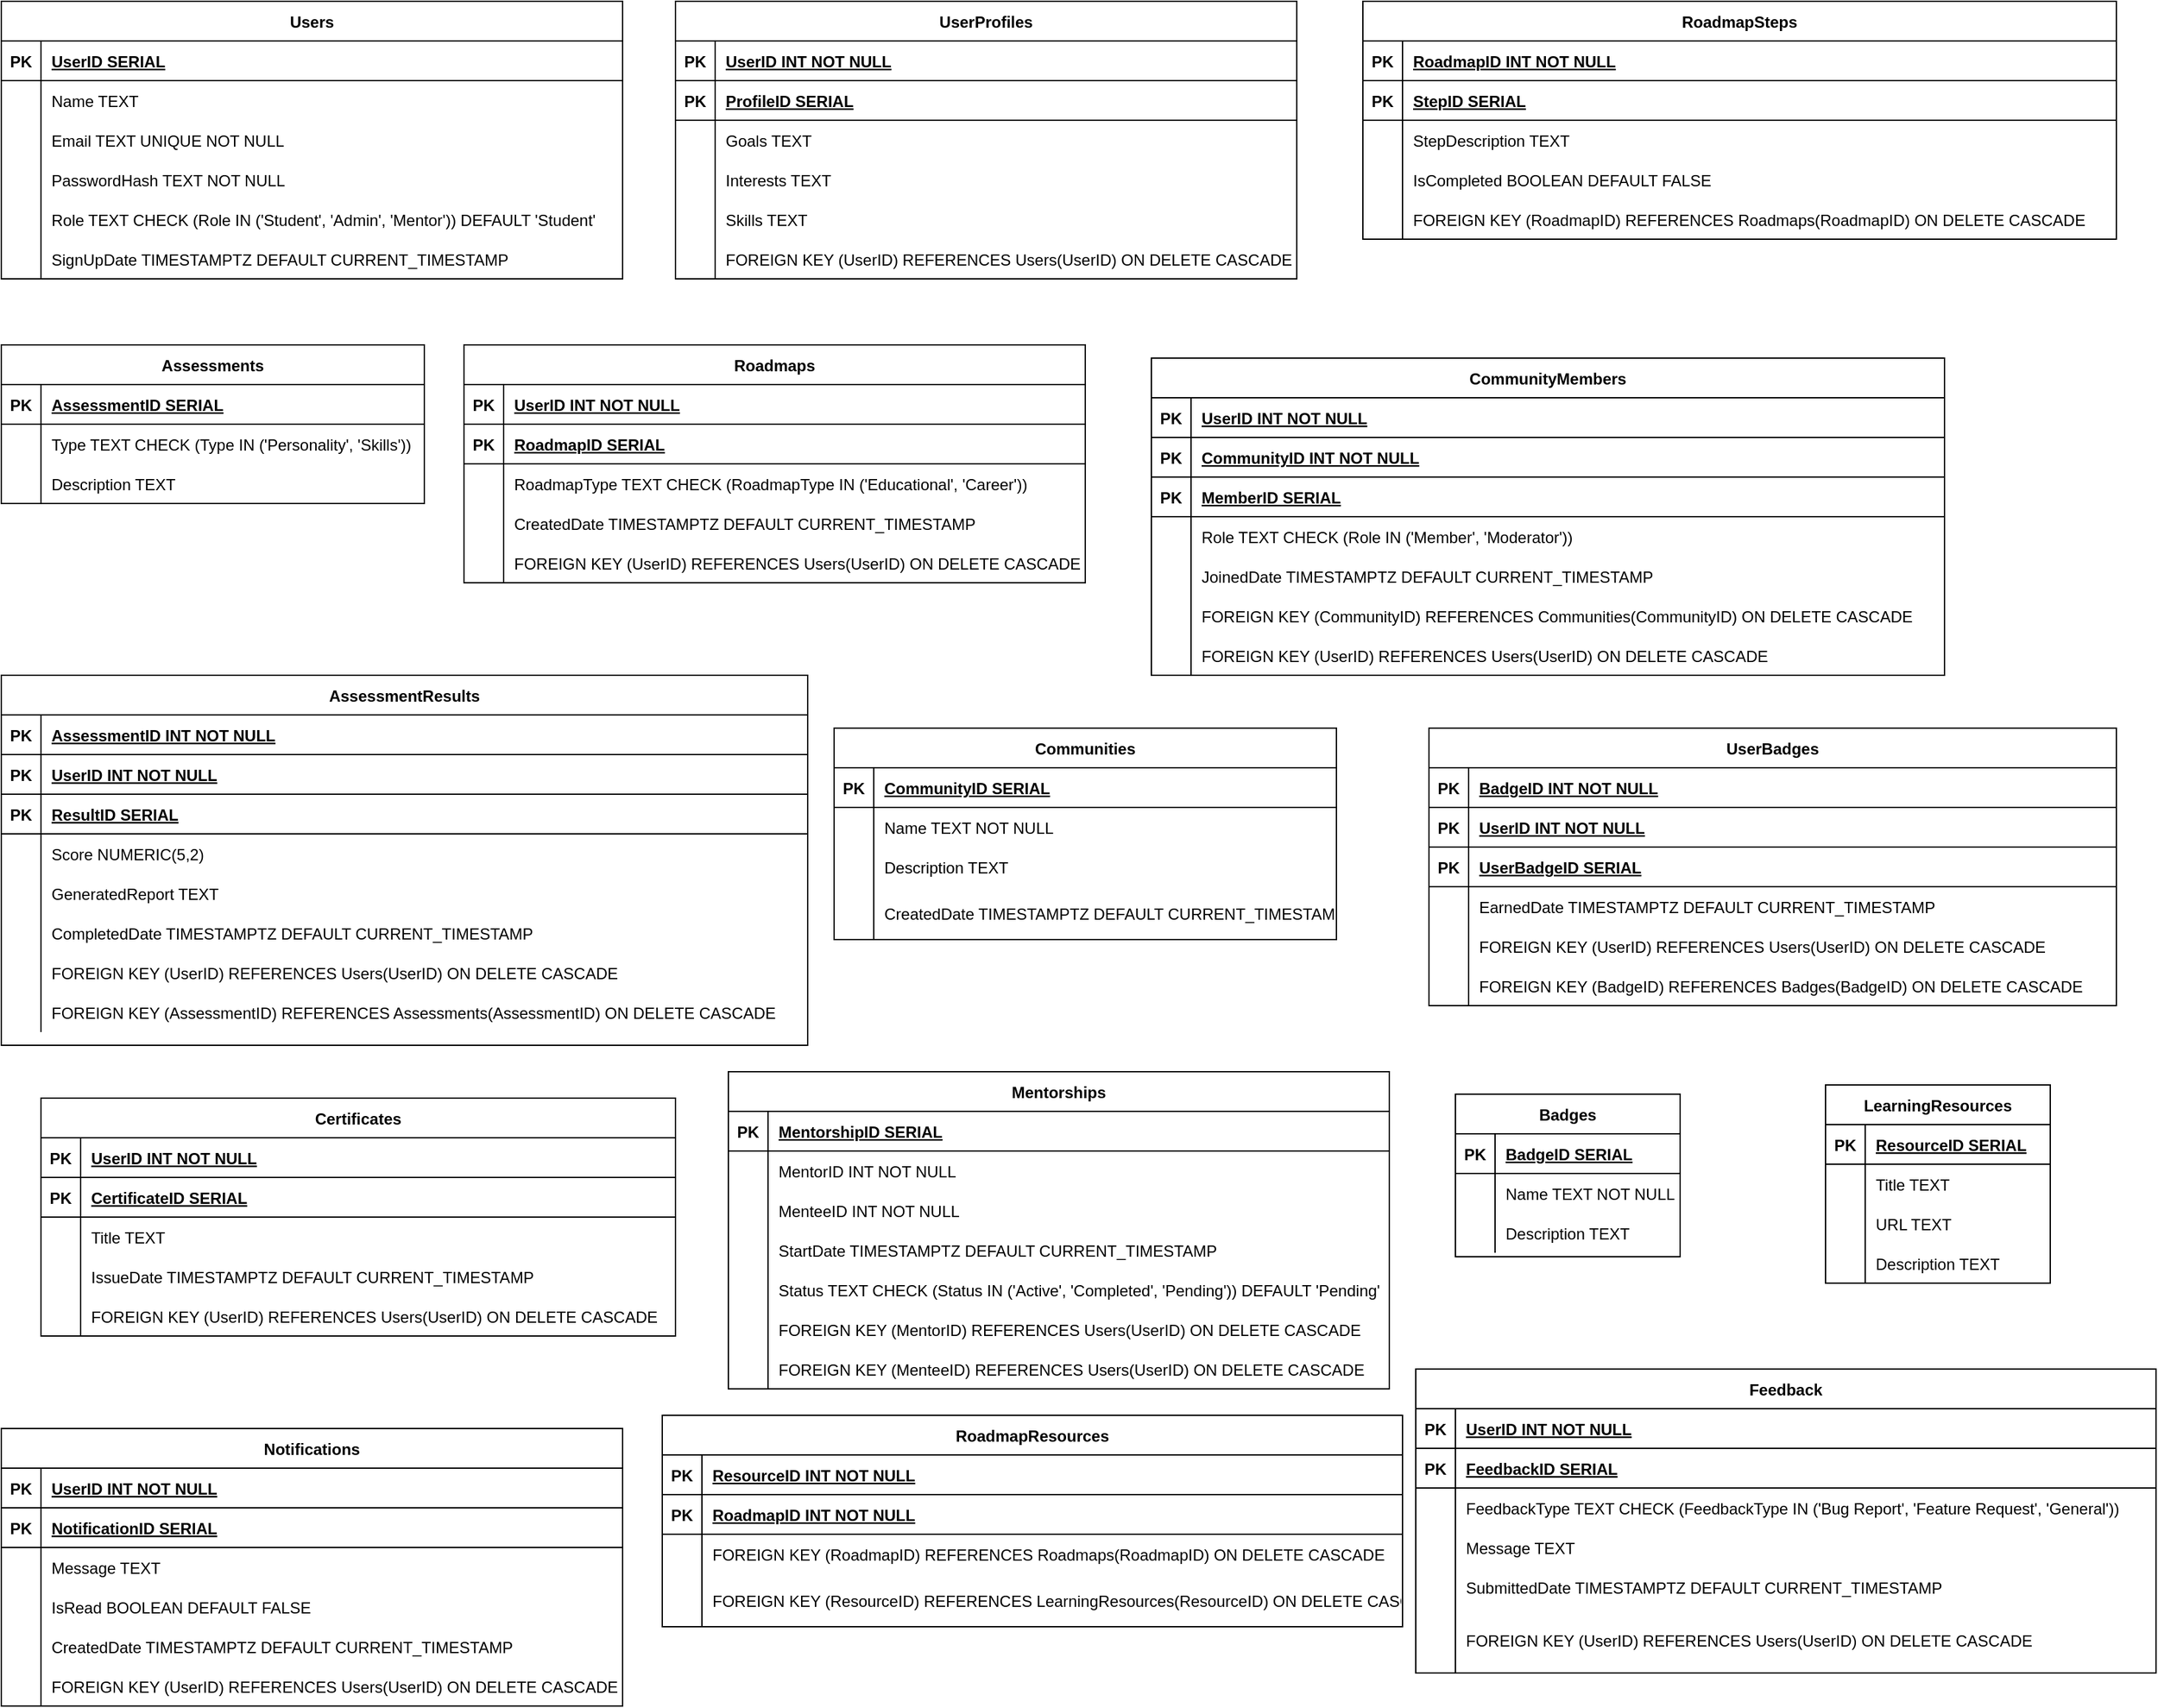 <mxfile version="25.0.2">
  <diagram name="Page-1" id="64lX4aU2gTnpeVN2SJYn">
    <mxGraphModel dx="4044" dy="1423" grid="1" gridSize="10" guides="1" tooltips="1" connect="1" arrows="1" fold="1" page="1" pageScale="1" pageWidth="1654" pageHeight="1169" math="0" shadow="0">
      <root>
        <mxCell id="0" />
        <mxCell id="1" parent="0" />
        <mxCell id="HPGo4cJ3pB5AD3g1joU_-477" value="Users" style="shape=table;startSize=30;container=1;collapsible=1;childLayout=tableLayout;fixedRows=1;rowLines=0;fontStyle=1;align=center;resizeLast=1;" vertex="1" parent="1">
          <mxGeometry x="-1630" y="10" width="470" height="210" as="geometry" />
        </mxCell>
        <mxCell id="HPGo4cJ3pB5AD3g1joU_-478" value="" style="shape=tableRow;horizontal=0;startSize=0;swimlaneHead=0;swimlaneBody=0;fillColor=none;collapsible=0;dropTarget=0;points=[[0,0.5],[1,0.5]];portConstraint=eastwest;strokeColor=inherit;top=0;left=0;right=0;bottom=1;" vertex="1" parent="HPGo4cJ3pB5AD3g1joU_-477">
          <mxGeometry y="30" width="470" height="30" as="geometry" />
        </mxCell>
        <mxCell id="HPGo4cJ3pB5AD3g1joU_-479" value="PK" style="shape=partialRectangle;overflow=hidden;connectable=0;fillColor=none;strokeColor=inherit;top=0;left=0;bottom=0;right=0;fontStyle=1;" vertex="1" parent="HPGo4cJ3pB5AD3g1joU_-478">
          <mxGeometry width="30" height="30" as="geometry">
            <mxRectangle width="30" height="30" as="alternateBounds" />
          </mxGeometry>
        </mxCell>
        <mxCell id="HPGo4cJ3pB5AD3g1joU_-480" value="UserID SERIAL " style="shape=partialRectangle;overflow=hidden;connectable=0;fillColor=none;align=left;strokeColor=inherit;top=0;left=0;bottom=0;right=0;spacingLeft=6;fontStyle=5;" vertex="1" parent="HPGo4cJ3pB5AD3g1joU_-478">
          <mxGeometry x="30" width="440" height="30" as="geometry">
            <mxRectangle width="440" height="30" as="alternateBounds" />
          </mxGeometry>
        </mxCell>
        <mxCell id="HPGo4cJ3pB5AD3g1joU_-481" value="" style="shape=tableRow;horizontal=0;startSize=0;swimlaneHead=0;swimlaneBody=0;fillColor=none;collapsible=0;dropTarget=0;points=[[0,0.5],[1,0.5]];portConstraint=eastwest;strokeColor=inherit;top=0;left=0;right=0;bottom=0;" vertex="1" parent="HPGo4cJ3pB5AD3g1joU_-477">
          <mxGeometry y="60" width="470" height="30" as="geometry" />
        </mxCell>
        <mxCell id="HPGo4cJ3pB5AD3g1joU_-482" value="" style="shape=partialRectangle;overflow=hidden;connectable=0;fillColor=none;strokeColor=inherit;top=0;left=0;bottom=0;right=0;" vertex="1" parent="HPGo4cJ3pB5AD3g1joU_-481">
          <mxGeometry width="30" height="30" as="geometry">
            <mxRectangle width="30" height="30" as="alternateBounds" />
          </mxGeometry>
        </mxCell>
        <mxCell id="HPGo4cJ3pB5AD3g1joU_-483" value="Name TEXT" style="shape=partialRectangle;overflow=hidden;connectable=0;fillColor=none;align=left;strokeColor=inherit;top=0;left=0;bottom=0;right=0;spacingLeft=6;" vertex="1" parent="HPGo4cJ3pB5AD3g1joU_-481">
          <mxGeometry x="30" width="440" height="30" as="geometry">
            <mxRectangle width="440" height="30" as="alternateBounds" />
          </mxGeometry>
        </mxCell>
        <mxCell id="HPGo4cJ3pB5AD3g1joU_-484" value="" style="shape=tableRow;horizontal=0;startSize=0;swimlaneHead=0;swimlaneBody=0;fillColor=none;collapsible=0;dropTarget=0;points=[[0,0.5],[1,0.5]];portConstraint=eastwest;strokeColor=inherit;top=0;left=0;right=0;bottom=0;" vertex="1" parent="HPGo4cJ3pB5AD3g1joU_-477">
          <mxGeometry y="90" width="470" height="30" as="geometry" />
        </mxCell>
        <mxCell id="HPGo4cJ3pB5AD3g1joU_-485" value="" style="shape=partialRectangle;overflow=hidden;connectable=0;fillColor=none;strokeColor=inherit;top=0;left=0;bottom=0;right=0;" vertex="1" parent="HPGo4cJ3pB5AD3g1joU_-484">
          <mxGeometry width="30" height="30" as="geometry">
            <mxRectangle width="30" height="30" as="alternateBounds" />
          </mxGeometry>
        </mxCell>
        <mxCell id="HPGo4cJ3pB5AD3g1joU_-486" value="Email TEXT UNIQUE NOT NULL" style="shape=partialRectangle;overflow=hidden;connectable=0;fillColor=none;align=left;strokeColor=inherit;top=0;left=0;bottom=0;right=0;spacingLeft=6;" vertex="1" parent="HPGo4cJ3pB5AD3g1joU_-484">
          <mxGeometry x="30" width="440" height="30" as="geometry">
            <mxRectangle width="440" height="30" as="alternateBounds" />
          </mxGeometry>
        </mxCell>
        <mxCell id="HPGo4cJ3pB5AD3g1joU_-487" value="" style="shape=tableRow;horizontal=0;startSize=0;swimlaneHead=0;swimlaneBody=0;fillColor=none;collapsible=0;dropTarget=0;points=[[0,0.5],[1,0.5]];portConstraint=eastwest;strokeColor=inherit;top=0;left=0;right=0;bottom=0;" vertex="1" parent="HPGo4cJ3pB5AD3g1joU_-477">
          <mxGeometry y="120" width="470" height="30" as="geometry" />
        </mxCell>
        <mxCell id="HPGo4cJ3pB5AD3g1joU_-488" value="" style="shape=partialRectangle;overflow=hidden;connectable=0;fillColor=none;strokeColor=inherit;top=0;left=0;bottom=0;right=0;" vertex="1" parent="HPGo4cJ3pB5AD3g1joU_-487">
          <mxGeometry width="30" height="30" as="geometry">
            <mxRectangle width="30" height="30" as="alternateBounds" />
          </mxGeometry>
        </mxCell>
        <mxCell id="HPGo4cJ3pB5AD3g1joU_-489" value="PasswordHash TEXT NOT NULL" style="shape=partialRectangle;overflow=hidden;connectable=0;fillColor=none;align=left;strokeColor=inherit;top=0;left=0;bottom=0;right=0;spacingLeft=6;" vertex="1" parent="HPGo4cJ3pB5AD3g1joU_-487">
          <mxGeometry x="30" width="440" height="30" as="geometry">
            <mxRectangle width="440" height="30" as="alternateBounds" />
          </mxGeometry>
        </mxCell>
        <mxCell id="HPGo4cJ3pB5AD3g1joU_-490" value="" style="shape=tableRow;horizontal=0;startSize=0;swimlaneHead=0;swimlaneBody=0;fillColor=none;collapsible=0;dropTarget=0;points=[[0,0.5],[1,0.5]];portConstraint=eastwest;strokeColor=inherit;top=0;left=0;right=0;bottom=0;" vertex="1" parent="HPGo4cJ3pB5AD3g1joU_-477">
          <mxGeometry y="150" width="470" height="30" as="geometry" />
        </mxCell>
        <mxCell id="HPGo4cJ3pB5AD3g1joU_-491" value="" style="shape=partialRectangle;overflow=hidden;connectable=0;fillColor=none;strokeColor=inherit;top=0;left=0;bottom=0;right=0;" vertex="1" parent="HPGo4cJ3pB5AD3g1joU_-490">
          <mxGeometry width="30" height="30" as="geometry">
            <mxRectangle width="30" height="30" as="alternateBounds" />
          </mxGeometry>
        </mxCell>
        <mxCell id="HPGo4cJ3pB5AD3g1joU_-492" value="Role TEXT CHECK (Role IN (&#39;Student&#39;, &#39;Admin&#39;, &#39;Mentor&#39;)) DEFAULT &#39;Student&#39;" style="shape=partialRectangle;overflow=hidden;connectable=0;fillColor=none;align=left;strokeColor=inherit;top=0;left=0;bottom=0;right=0;spacingLeft=6;" vertex="1" parent="HPGo4cJ3pB5AD3g1joU_-490">
          <mxGeometry x="30" width="440" height="30" as="geometry">
            <mxRectangle width="440" height="30" as="alternateBounds" />
          </mxGeometry>
        </mxCell>
        <mxCell id="HPGo4cJ3pB5AD3g1joU_-493" value="" style="shape=tableRow;horizontal=0;startSize=0;swimlaneHead=0;swimlaneBody=0;fillColor=none;collapsible=0;dropTarget=0;points=[[0,0.5],[1,0.5]];portConstraint=eastwest;strokeColor=inherit;top=0;left=0;right=0;bottom=0;" vertex="1" parent="HPGo4cJ3pB5AD3g1joU_-477">
          <mxGeometry y="180" width="470" height="30" as="geometry" />
        </mxCell>
        <mxCell id="HPGo4cJ3pB5AD3g1joU_-494" value="" style="shape=partialRectangle;overflow=hidden;connectable=0;fillColor=none;strokeColor=inherit;top=0;left=0;bottom=0;right=0;" vertex="1" parent="HPGo4cJ3pB5AD3g1joU_-493">
          <mxGeometry width="30" height="30" as="geometry">
            <mxRectangle width="30" height="30" as="alternateBounds" />
          </mxGeometry>
        </mxCell>
        <mxCell id="HPGo4cJ3pB5AD3g1joU_-495" value="SignUpDate TIMESTAMPTZ DEFAULT CURRENT_TIMESTAMP" style="shape=partialRectangle;overflow=hidden;connectable=0;fillColor=none;align=left;strokeColor=inherit;top=0;left=0;bottom=0;right=0;spacingLeft=6;" vertex="1" parent="HPGo4cJ3pB5AD3g1joU_-493">
          <mxGeometry x="30" width="440" height="30" as="geometry">
            <mxRectangle width="440" height="30" as="alternateBounds" />
          </mxGeometry>
        </mxCell>
        <mxCell id="HPGo4cJ3pB5AD3g1joU_-496" value="UserProfiles" style="shape=table;startSize=30;container=1;collapsible=1;childLayout=tableLayout;fixedRows=1;rowLines=0;fontStyle=1;align=center;resizeLast=1;" vertex="1" parent="1">
          <mxGeometry x="-1120" y="10" width="470" height="210" as="geometry" />
        </mxCell>
        <mxCell id="HPGo4cJ3pB5AD3g1joU_-497" value="" style="shape=tableRow;horizontal=0;startSize=0;swimlaneHead=0;swimlaneBody=0;fillColor=none;collapsible=0;dropTarget=0;points=[[0,0.5],[1,0.5]];portConstraint=eastwest;strokeColor=inherit;top=0;left=0;right=0;bottom=1;" vertex="1" parent="HPGo4cJ3pB5AD3g1joU_-496">
          <mxGeometry y="30" width="470" height="30" as="geometry" />
        </mxCell>
        <mxCell id="HPGo4cJ3pB5AD3g1joU_-498" value="PK" style="shape=partialRectangle;overflow=hidden;connectable=0;fillColor=none;strokeColor=inherit;top=0;left=0;bottom=0;right=0;fontStyle=1;" vertex="1" parent="HPGo4cJ3pB5AD3g1joU_-497">
          <mxGeometry width="30" height="30" as="geometry">
            <mxRectangle width="30" height="30" as="alternateBounds" />
          </mxGeometry>
        </mxCell>
        <mxCell id="HPGo4cJ3pB5AD3g1joU_-499" value="UserID INT NOT NULL" style="shape=partialRectangle;overflow=hidden;connectable=0;fillColor=none;align=left;strokeColor=inherit;top=0;left=0;bottom=0;right=0;spacingLeft=6;fontStyle=5;" vertex="1" parent="HPGo4cJ3pB5AD3g1joU_-497">
          <mxGeometry x="30" width="440" height="30" as="geometry">
            <mxRectangle width="440" height="30" as="alternateBounds" />
          </mxGeometry>
        </mxCell>
        <mxCell id="HPGo4cJ3pB5AD3g1joU_-500" value="" style="shape=tableRow;horizontal=0;startSize=0;swimlaneHead=0;swimlaneBody=0;fillColor=none;collapsible=0;dropTarget=0;points=[[0,0.5],[1,0.5]];portConstraint=eastwest;strokeColor=inherit;top=0;left=0;right=0;bottom=1;" vertex="1" parent="HPGo4cJ3pB5AD3g1joU_-496">
          <mxGeometry y="60" width="470" height="30" as="geometry" />
        </mxCell>
        <mxCell id="HPGo4cJ3pB5AD3g1joU_-501" value="PK" style="shape=partialRectangle;overflow=hidden;connectable=0;fillColor=none;strokeColor=inherit;top=0;left=0;bottom=0;right=0;fontStyle=1;" vertex="1" parent="HPGo4cJ3pB5AD3g1joU_-500">
          <mxGeometry width="30" height="30" as="geometry">
            <mxRectangle width="30" height="30" as="alternateBounds" />
          </mxGeometry>
        </mxCell>
        <mxCell id="HPGo4cJ3pB5AD3g1joU_-502" value="ProfileID SERIAL " style="shape=partialRectangle;overflow=hidden;connectable=0;fillColor=none;align=left;strokeColor=inherit;top=0;left=0;bottom=0;right=0;spacingLeft=6;fontStyle=5;" vertex="1" parent="HPGo4cJ3pB5AD3g1joU_-500">
          <mxGeometry x="30" width="440" height="30" as="geometry">
            <mxRectangle width="440" height="30" as="alternateBounds" />
          </mxGeometry>
        </mxCell>
        <mxCell id="HPGo4cJ3pB5AD3g1joU_-503" value="" style="shape=tableRow;horizontal=0;startSize=0;swimlaneHead=0;swimlaneBody=0;fillColor=none;collapsible=0;dropTarget=0;points=[[0,0.5],[1,0.5]];portConstraint=eastwest;strokeColor=inherit;top=0;left=0;right=0;bottom=0;" vertex="1" parent="HPGo4cJ3pB5AD3g1joU_-496">
          <mxGeometry y="90" width="470" height="30" as="geometry" />
        </mxCell>
        <mxCell id="HPGo4cJ3pB5AD3g1joU_-504" value="" style="shape=partialRectangle;overflow=hidden;connectable=0;fillColor=none;strokeColor=inherit;top=0;left=0;bottom=0;right=0;" vertex="1" parent="HPGo4cJ3pB5AD3g1joU_-503">
          <mxGeometry width="30" height="30" as="geometry">
            <mxRectangle width="30" height="30" as="alternateBounds" />
          </mxGeometry>
        </mxCell>
        <mxCell id="HPGo4cJ3pB5AD3g1joU_-505" value="Goals TEXT" style="shape=partialRectangle;overflow=hidden;connectable=0;fillColor=none;align=left;strokeColor=inherit;top=0;left=0;bottom=0;right=0;spacingLeft=6;" vertex="1" parent="HPGo4cJ3pB5AD3g1joU_-503">
          <mxGeometry x="30" width="440" height="30" as="geometry">
            <mxRectangle width="440" height="30" as="alternateBounds" />
          </mxGeometry>
        </mxCell>
        <mxCell id="HPGo4cJ3pB5AD3g1joU_-506" value="" style="shape=tableRow;horizontal=0;startSize=0;swimlaneHead=0;swimlaneBody=0;fillColor=none;collapsible=0;dropTarget=0;points=[[0,0.5],[1,0.5]];portConstraint=eastwest;strokeColor=inherit;top=0;left=0;right=0;bottom=0;" vertex="1" parent="HPGo4cJ3pB5AD3g1joU_-496">
          <mxGeometry y="120" width="470" height="30" as="geometry" />
        </mxCell>
        <mxCell id="HPGo4cJ3pB5AD3g1joU_-507" value="" style="shape=partialRectangle;overflow=hidden;connectable=0;fillColor=none;strokeColor=inherit;top=0;left=0;bottom=0;right=0;" vertex="1" parent="HPGo4cJ3pB5AD3g1joU_-506">
          <mxGeometry width="30" height="30" as="geometry">
            <mxRectangle width="30" height="30" as="alternateBounds" />
          </mxGeometry>
        </mxCell>
        <mxCell id="HPGo4cJ3pB5AD3g1joU_-508" value="Interests TEXT" style="shape=partialRectangle;overflow=hidden;connectable=0;fillColor=none;align=left;strokeColor=inherit;top=0;left=0;bottom=0;right=0;spacingLeft=6;" vertex="1" parent="HPGo4cJ3pB5AD3g1joU_-506">
          <mxGeometry x="30" width="440" height="30" as="geometry">
            <mxRectangle width="440" height="30" as="alternateBounds" />
          </mxGeometry>
        </mxCell>
        <mxCell id="HPGo4cJ3pB5AD3g1joU_-509" value="" style="shape=tableRow;horizontal=0;startSize=0;swimlaneHead=0;swimlaneBody=0;fillColor=none;collapsible=0;dropTarget=0;points=[[0,0.5],[1,0.5]];portConstraint=eastwest;strokeColor=inherit;top=0;left=0;right=0;bottom=0;" vertex="1" parent="HPGo4cJ3pB5AD3g1joU_-496">
          <mxGeometry y="150" width="470" height="30" as="geometry" />
        </mxCell>
        <mxCell id="HPGo4cJ3pB5AD3g1joU_-510" value="" style="shape=partialRectangle;overflow=hidden;connectable=0;fillColor=none;strokeColor=inherit;top=0;left=0;bottom=0;right=0;" vertex="1" parent="HPGo4cJ3pB5AD3g1joU_-509">
          <mxGeometry width="30" height="30" as="geometry">
            <mxRectangle width="30" height="30" as="alternateBounds" />
          </mxGeometry>
        </mxCell>
        <mxCell id="HPGo4cJ3pB5AD3g1joU_-511" value="Skills TEXT" style="shape=partialRectangle;overflow=hidden;connectable=0;fillColor=none;align=left;strokeColor=inherit;top=0;left=0;bottom=0;right=0;spacingLeft=6;" vertex="1" parent="HPGo4cJ3pB5AD3g1joU_-509">
          <mxGeometry x="30" width="440" height="30" as="geometry">
            <mxRectangle width="440" height="30" as="alternateBounds" />
          </mxGeometry>
        </mxCell>
        <mxCell id="HPGo4cJ3pB5AD3g1joU_-512" value="" style="shape=tableRow;horizontal=0;startSize=0;swimlaneHead=0;swimlaneBody=0;fillColor=none;collapsible=0;dropTarget=0;points=[[0,0.5],[1,0.5]];portConstraint=eastwest;strokeColor=inherit;top=0;left=0;right=0;bottom=0;" vertex="1" parent="HPGo4cJ3pB5AD3g1joU_-496">
          <mxGeometry y="180" width="470" height="30" as="geometry" />
        </mxCell>
        <mxCell id="HPGo4cJ3pB5AD3g1joU_-513" value="" style="shape=partialRectangle;overflow=hidden;connectable=0;fillColor=none;strokeColor=inherit;top=0;left=0;bottom=0;right=0;" vertex="1" parent="HPGo4cJ3pB5AD3g1joU_-512">
          <mxGeometry width="30" height="30" as="geometry">
            <mxRectangle width="30" height="30" as="alternateBounds" />
          </mxGeometry>
        </mxCell>
        <mxCell id="HPGo4cJ3pB5AD3g1joU_-514" value="FOREIGN KEY (UserID) REFERENCES Users(UserID) ON DELETE CASCADE" style="shape=partialRectangle;overflow=hidden;connectable=0;fillColor=none;align=left;strokeColor=inherit;top=0;left=0;bottom=0;right=0;spacingLeft=6;" vertex="1" parent="HPGo4cJ3pB5AD3g1joU_-512">
          <mxGeometry x="30" width="440" height="30" as="geometry">
            <mxRectangle width="440" height="30" as="alternateBounds" />
          </mxGeometry>
        </mxCell>
        <mxCell id="HPGo4cJ3pB5AD3g1joU_-515" value="Assessments" style="shape=table;startSize=30;container=1;collapsible=1;childLayout=tableLayout;fixedRows=1;rowLines=0;fontStyle=1;align=center;resizeLast=1;" vertex="1" parent="1">
          <mxGeometry x="-1630" y="270" width="320" height="120" as="geometry" />
        </mxCell>
        <mxCell id="HPGo4cJ3pB5AD3g1joU_-516" value="" style="shape=tableRow;horizontal=0;startSize=0;swimlaneHead=0;swimlaneBody=0;fillColor=none;collapsible=0;dropTarget=0;points=[[0,0.5],[1,0.5]];portConstraint=eastwest;strokeColor=inherit;top=0;left=0;right=0;bottom=1;" vertex="1" parent="HPGo4cJ3pB5AD3g1joU_-515">
          <mxGeometry y="30" width="320" height="30" as="geometry" />
        </mxCell>
        <mxCell id="HPGo4cJ3pB5AD3g1joU_-517" value="PK" style="shape=partialRectangle;overflow=hidden;connectable=0;fillColor=none;strokeColor=inherit;top=0;left=0;bottom=0;right=0;fontStyle=1;" vertex="1" parent="HPGo4cJ3pB5AD3g1joU_-516">
          <mxGeometry width="30" height="30" as="geometry">
            <mxRectangle width="30" height="30" as="alternateBounds" />
          </mxGeometry>
        </mxCell>
        <mxCell id="HPGo4cJ3pB5AD3g1joU_-518" value="AssessmentID SERIAL " style="shape=partialRectangle;overflow=hidden;connectable=0;fillColor=none;align=left;strokeColor=inherit;top=0;left=0;bottom=0;right=0;spacingLeft=6;fontStyle=5;" vertex="1" parent="HPGo4cJ3pB5AD3g1joU_-516">
          <mxGeometry x="30" width="290" height="30" as="geometry">
            <mxRectangle width="290" height="30" as="alternateBounds" />
          </mxGeometry>
        </mxCell>
        <mxCell id="HPGo4cJ3pB5AD3g1joU_-519" value="" style="shape=tableRow;horizontal=0;startSize=0;swimlaneHead=0;swimlaneBody=0;fillColor=none;collapsible=0;dropTarget=0;points=[[0,0.5],[1,0.5]];portConstraint=eastwest;strokeColor=inherit;top=0;left=0;right=0;bottom=0;" vertex="1" parent="HPGo4cJ3pB5AD3g1joU_-515">
          <mxGeometry y="60" width="320" height="30" as="geometry" />
        </mxCell>
        <mxCell id="HPGo4cJ3pB5AD3g1joU_-520" value="" style="shape=partialRectangle;overflow=hidden;connectable=0;fillColor=none;strokeColor=inherit;top=0;left=0;bottom=0;right=0;" vertex="1" parent="HPGo4cJ3pB5AD3g1joU_-519">
          <mxGeometry width="30" height="30" as="geometry">
            <mxRectangle width="30" height="30" as="alternateBounds" />
          </mxGeometry>
        </mxCell>
        <mxCell id="HPGo4cJ3pB5AD3g1joU_-521" value="Type TEXT CHECK (Type IN (&#39;Personality&#39;, &#39;Skills&#39;))" style="shape=partialRectangle;overflow=hidden;connectable=0;fillColor=none;align=left;strokeColor=inherit;top=0;left=0;bottom=0;right=0;spacingLeft=6;" vertex="1" parent="HPGo4cJ3pB5AD3g1joU_-519">
          <mxGeometry x="30" width="290" height="30" as="geometry">
            <mxRectangle width="290" height="30" as="alternateBounds" />
          </mxGeometry>
        </mxCell>
        <mxCell id="HPGo4cJ3pB5AD3g1joU_-522" value="" style="shape=tableRow;horizontal=0;startSize=0;swimlaneHead=0;swimlaneBody=0;fillColor=none;collapsible=0;dropTarget=0;points=[[0,0.5],[1,0.5]];portConstraint=eastwest;strokeColor=inherit;top=0;left=0;right=0;bottom=0;" vertex="1" parent="HPGo4cJ3pB5AD3g1joU_-515">
          <mxGeometry y="90" width="320" height="30" as="geometry" />
        </mxCell>
        <mxCell id="HPGo4cJ3pB5AD3g1joU_-523" value="" style="shape=partialRectangle;overflow=hidden;connectable=0;fillColor=none;strokeColor=inherit;top=0;left=0;bottom=0;right=0;" vertex="1" parent="HPGo4cJ3pB5AD3g1joU_-522">
          <mxGeometry width="30" height="30" as="geometry">
            <mxRectangle width="30" height="30" as="alternateBounds" />
          </mxGeometry>
        </mxCell>
        <mxCell id="HPGo4cJ3pB5AD3g1joU_-524" value="Description TEXT" style="shape=partialRectangle;overflow=hidden;connectable=0;fillColor=none;align=left;strokeColor=inherit;top=0;left=0;bottom=0;right=0;spacingLeft=6;" vertex="1" parent="HPGo4cJ3pB5AD3g1joU_-522">
          <mxGeometry x="30" width="290" height="30" as="geometry">
            <mxRectangle width="290" height="30" as="alternateBounds" />
          </mxGeometry>
        </mxCell>
        <mxCell id="HPGo4cJ3pB5AD3g1joU_-525" value="AssessmentResults" style="shape=table;startSize=30;container=1;collapsible=1;childLayout=tableLayout;fixedRows=1;rowLines=0;fontStyle=1;align=center;resizeLast=1;" vertex="1" parent="1">
          <mxGeometry x="-1630" y="520" width="610" height="280" as="geometry" />
        </mxCell>
        <mxCell id="HPGo4cJ3pB5AD3g1joU_-526" value="" style="shape=tableRow;horizontal=0;startSize=0;swimlaneHead=0;swimlaneBody=0;fillColor=none;collapsible=0;dropTarget=0;points=[[0,0.5],[1,0.5]];portConstraint=eastwest;strokeColor=inherit;top=0;left=0;right=0;bottom=1;" vertex="1" parent="HPGo4cJ3pB5AD3g1joU_-525">
          <mxGeometry y="30" width="610" height="30" as="geometry" />
        </mxCell>
        <mxCell id="HPGo4cJ3pB5AD3g1joU_-527" value="PK" style="shape=partialRectangle;overflow=hidden;connectable=0;fillColor=none;strokeColor=inherit;top=0;left=0;bottom=0;right=0;fontStyle=1;" vertex="1" parent="HPGo4cJ3pB5AD3g1joU_-526">
          <mxGeometry width="30" height="30" as="geometry">
            <mxRectangle width="30" height="30" as="alternateBounds" />
          </mxGeometry>
        </mxCell>
        <mxCell id="HPGo4cJ3pB5AD3g1joU_-528" value="AssessmentID INT NOT NULL" style="shape=partialRectangle;overflow=hidden;connectable=0;fillColor=none;align=left;strokeColor=inherit;top=0;left=0;bottom=0;right=0;spacingLeft=6;fontStyle=5;" vertex="1" parent="HPGo4cJ3pB5AD3g1joU_-526">
          <mxGeometry x="30" width="580" height="30" as="geometry">
            <mxRectangle width="580" height="30" as="alternateBounds" />
          </mxGeometry>
        </mxCell>
        <mxCell id="HPGo4cJ3pB5AD3g1joU_-529" value="" style="shape=tableRow;horizontal=0;startSize=0;swimlaneHead=0;swimlaneBody=0;fillColor=none;collapsible=0;dropTarget=0;points=[[0,0.5],[1,0.5]];portConstraint=eastwest;strokeColor=inherit;top=0;left=0;right=0;bottom=1;" vertex="1" parent="HPGo4cJ3pB5AD3g1joU_-525">
          <mxGeometry y="60" width="610" height="30" as="geometry" />
        </mxCell>
        <mxCell id="HPGo4cJ3pB5AD3g1joU_-530" value="PK" style="shape=partialRectangle;overflow=hidden;connectable=0;fillColor=none;strokeColor=inherit;top=0;left=0;bottom=0;right=0;fontStyle=1;" vertex="1" parent="HPGo4cJ3pB5AD3g1joU_-529">
          <mxGeometry width="30" height="30" as="geometry">
            <mxRectangle width="30" height="30" as="alternateBounds" />
          </mxGeometry>
        </mxCell>
        <mxCell id="HPGo4cJ3pB5AD3g1joU_-531" value="UserID INT NOT NULL" style="shape=partialRectangle;overflow=hidden;connectable=0;fillColor=none;align=left;strokeColor=inherit;top=0;left=0;bottom=0;right=0;spacingLeft=6;fontStyle=5;" vertex="1" parent="HPGo4cJ3pB5AD3g1joU_-529">
          <mxGeometry x="30" width="580" height="30" as="geometry">
            <mxRectangle width="580" height="30" as="alternateBounds" />
          </mxGeometry>
        </mxCell>
        <mxCell id="HPGo4cJ3pB5AD3g1joU_-532" value="" style="shape=tableRow;horizontal=0;startSize=0;swimlaneHead=0;swimlaneBody=0;fillColor=none;collapsible=0;dropTarget=0;points=[[0,0.5],[1,0.5]];portConstraint=eastwest;strokeColor=inherit;top=0;left=0;right=0;bottom=1;" vertex="1" parent="HPGo4cJ3pB5AD3g1joU_-525">
          <mxGeometry y="90" width="610" height="30" as="geometry" />
        </mxCell>
        <mxCell id="HPGo4cJ3pB5AD3g1joU_-533" value="PK" style="shape=partialRectangle;overflow=hidden;connectable=0;fillColor=none;strokeColor=inherit;top=0;left=0;bottom=0;right=0;fontStyle=1;" vertex="1" parent="HPGo4cJ3pB5AD3g1joU_-532">
          <mxGeometry width="30" height="30" as="geometry">
            <mxRectangle width="30" height="30" as="alternateBounds" />
          </mxGeometry>
        </mxCell>
        <mxCell id="HPGo4cJ3pB5AD3g1joU_-534" value="ResultID SERIAL " style="shape=partialRectangle;overflow=hidden;connectable=0;fillColor=none;align=left;strokeColor=inherit;top=0;left=0;bottom=0;right=0;spacingLeft=6;fontStyle=5;" vertex="1" parent="HPGo4cJ3pB5AD3g1joU_-532">
          <mxGeometry x="30" width="580" height="30" as="geometry">
            <mxRectangle width="580" height="30" as="alternateBounds" />
          </mxGeometry>
        </mxCell>
        <mxCell id="HPGo4cJ3pB5AD3g1joU_-535" value="" style="shape=tableRow;horizontal=0;startSize=0;swimlaneHead=0;swimlaneBody=0;fillColor=none;collapsible=0;dropTarget=0;points=[[0,0.5],[1,0.5]];portConstraint=eastwest;strokeColor=inherit;top=0;left=0;right=0;bottom=0;" vertex="1" parent="HPGo4cJ3pB5AD3g1joU_-525">
          <mxGeometry y="120" width="610" height="30" as="geometry" />
        </mxCell>
        <mxCell id="HPGo4cJ3pB5AD3g1joU_-536" value="" style="shape=partialRectangle;overflow=hidden;connectable=0;fillColor=none;strokeColor=inherit;top=0;left=0;bottom=0;right=0;" vertex="1" parent="HPGo4cJ3pB5AD3g1joU_-535">
          <mxGeometry width="30" height="30" as="geometry">
            <mxRectangle width="30" height="30" as="alternateBounds" />
          </mxGeometry>
        </mxCell>
        <mxCell id="HPGo4cJ3pB5AD3g1joU_-537" value="Score NUMERIC(5,2)" style="shape=partialRectangle;overflow=hidden;connectable=0;fillColor=none;align=left;strokeColor=inherit;top=0;left=0;bottom=0;right=0;spacingLeft=6;" vertex="1" parent="HPGo4cJ3pB5AD3g1joU_-535">
          <mxGeometry x="30" width="580" height="30" as="geometry">
            <mxRectangle width="580" height="30" as="alternateBounds" />
          </mxGeometry>
        </mxCell>
        <mxCell id="HPGo4cJ3pB5AD3g1joU_-538" value="" style="shape=tableRow;horizontal=0;startSize=0;swimlaneHead=0;swimlaneBody=0;fillColor=none;collapsible=0;dropTarget=0;points=[[0,0.5],[1,0.5]];portConstraint=eastwest;strokeColor=inherit;top=0;left=0;right=0;bottom=0;" vertex="1" parent="HPGo4cJ3pB5AD3g1joU_-525">
          <mxGeometry y="150" width="610" height="30" as="geometry" />
        </mxCell>
        <mxCell id="HPGo4cJ3pB5AD3g1joU_-539" value="" style="shape=partialRectangle;overflow=hidden;connectable=0;fillColor=none;strokeColor=inherit;top=0;left=0;bottom=0;right=0;" vertex="1" parent="HPGo4cJ3pB5AD3g1joU_-538">
          <mxGeometry width="30" height="30" as="geometry">
            <mxRectangle width="30" height="30" as="alternateBounds" />
          </mxGeometry>
        </mxCell>
        <mxCell id="HPGo4cJ3pB5AD3g1joU_-540" value="GeneratedReport TEXT" style="shape=partialRectangle;overflow=hidden;connectable=0;fillColor=none;align=left;strokeColor=inherit;top=0;left=0;bottom=0;right=0;spacingLeft=6;" vertex="1" parent="HPGo4cJ3pB5AD3g1joU_-538">
          <mxGeometry x="30" width="580" height="30" as="geometry">
            <mxRectangle width="580" height="30" as="alternateBounds" />
          </mxGeometry>
        </mxCell>
        <mxCell id="HPGo4cJ3pB5AD3g1joU_-541" value="" style="shape=tableRow;horizontal=0;startSize=0;swimlaneHead=0;swimlaneBody=0;fillColor=none;collapsible=0;dropTarget=0;points=[[0,0.5],[1,0.5]];portConstraint=eastwest;strokeColor=inherit;top=0;left=0;right=0;bottom=0;" vertex="1" parent="HPGo4cJ3pB5AD3g1joU_-525">
          <mxGeometry y="180" width="610" height="30" as="geometry" />
        </mxCell>
        <mxCell id="HPGo4cJ3pB5AD3g1joU_-542" value="" style="shape=partialRectangle;overflow=hidden;connectable=0;fillColor=none;strokeColor=inherit;top=0;left=0;bottom=0;right=0;" vertex="1" parent="HPGo4cJ3pB5AD3g1joU_-541">
          <mxGeometry width="30" height="30" as="geometry">
            <mxRectangle width="30" height="30" as="alternateBounds" />
          </mxGeometry>
        </mxCell>
        <mxCell id="HPGo4cJ3pB5AD3g1joU_-543" value="CompletedDate TIMESTAMPTZ DEFAULT CURRENT_TIMESTAMP" style="shape=partialRectangle;overflow=hidden;connectable=0;fillColor=none;align=left;strokeColor=inherit;top=0;left=0;bottom=0;right=0;spacingLeft=6;" vertex="1" parent="HPGo4cJ3pB5AD3g1joU_-541">
          <mxGeometry x="30" width="580" height="30" as="geometry">
            <mxRectangle width="580" height="30" as="alternateBounds" />
          </mxGeometry>
        </mxCell>
        <mxCell id="HPGo4cJ3pB5AD3g1joU_-544" value="" style="shape=tableRow;horizontal=0;startSize=0;swimlaneHead=0;swimlaneBody=0;fillColor=none;collapsible=0;dropTarget=0;points=[[0,0.5],[1,0.5]];portConstraint=eastwest;strokeColor=inherit;top=0;left=0;right=0;bottom=0;" vertex="1" parent="HPGo4cJ3pB5AD3g1joU_-525">
          <mxGeometry y="210" width="610" height="30" as="geometry" />
        </mxCell>
        <mxCell id="HPGo4cJ3pB5AD3g1joU_-545" value="" style="shape=partialRectangle;overflow=hidden;connectable=0;fillColor=none;strokeColor=inherit;top=0;left=0;bottom=0;right=0;" vertex="1" parent="HPGo4cJ3pB5AD3g1joU_-544">
          <mxGeometry width="30" height="30" as="geometry">
            <mxRectangle width="30" height="30" as="alternateBounds" />
          </mxGeometry>
        </mxCell>
        <mxCell id="HPGo4cJ3pB5AD3g1joU_-546" value="FOREIGN KEY (UserID) REFERENCES Users(UserID) ON DELETE CASCADE" style="shape=partialRectangle;overflow=hidden;connectable=0;fillColor=none;align=left;strokeColor=inherit;top=0;left=0;bottom=0;right=0;spacingLeft=6;" vertex="1" parent="HPGo4cJ3pB5AD3g1joU_-544">
          <mxGeometry x="30" width="580" height="30" as="geometry">
            <mxRectangle width="580" height="30" as="alternateBounds" />
          </mxGeometry>
        </mxCell>
        <mxCell id="HPGo4cJ3pB5AD3g1joU_-547" value="" style="shape=tableRow;horizontal=0;startSize=0;swimlaneHead=0;swimlaneBody=0;fillColor=none;collapsible=0;dropTarget=0;points=[[0,0.5],[1,0.5]];portConstraint=eastwest;strokeColor=inherit;top=0;left=0;right=0;bottom=0;" vertex="1" parent="HPGo4cJ3pB5AD3g1joU_-525">
          <mxGeometry y="240" width="610" height="30" as="geometry" />
        </mxCell>
        <mxCell id="HPGo4cJ3pB5AD3g1joU_-548" value="" style="shape=partialRectangle;overflow=hidden;connectable=0;fillColor=none;strokeColor=inherit;top=0;left=0;bottom=0;right=0;" vertex="1" parent="HPGo4cJ3pB5AD3g1joU_-547">
          <mxGeometry width="30" height="30" as="geometry">
            <mxRectangle width="30" height="30" as="alternateBounds" />
          </mxGeometry>
        </mxCell>
        <mxCell id="HPGo4cJ3pB5AD3g1joU_-549" value="FOREIGN KEY (AssessmentID) REFERENCES Assessments(AssessmentID) ON DELETE CASCADE" style="shape=partialRectangle;overflow=hidden;connectable=0;fillColor=none;align=left;strokeColor=inherit;top=0;left=0;bottom=0;right=0;spacingLeft=6;" vertex="1" parent="HPGo4cJ3pB5AD3g1joU_-547">
          <mxGeometry x="30" width="580" height="30" as="geometry">
            <mxRectangle width="580" height="30" as="alternateBounds" />
          </mxGeometry>
        </mxCell>
        <mxCell id="HPGo4cJ3pB5AD3g1joU_-550" value="Roadmaps" style="shape=table;startSize=30;container=1;collapsible=1;childLayout=tableLayout;fixedRows=1;rowLines=0;fontStyle=1;align=center;resizeLast=1;" vertex="1" parent="1">
          <mxGeometry x="-1280" y="270" width="470" height="180" as="geometry" />
        </mxCell>
        <mxCell id="HPGo4cJ3pB5AD3g1joU_-551" value="" style="shape=tableRow;horizontal=0;startSize=0;swimlaneHead=0;swimlaneBody=0;fillColor=none;collapsible=0;dropTarget=0;points=[[0,0.5],[1,0.5]];portConstraint=eastwest;strokeColor=inherit;top=0;left=0;right=0;bottom=1;" vertex="1" parent="HPGo4cJ3pB5AD3g1joU_-550">
          <mxGeometry y="30" width="470" height="30" as="geometry" />
        </mxCell>
        <mxCell id="HPGo4cJ3pB5AD3g1joU_-552" value="PK" style="shape=partialRectangle;overflow=hidden;connectable=0;fillColor=none;strokeColor=inherit;top=0;left=0;bottom=0;right=0;fontStyle=1;" vertex="1" parent="HPGo4cJ3pB5AD3g1joU_-551">
          <mxGeometry width="30" height="30" as="geometry">
            <mxRectangle width="30" height="30" as="alternateBounds" />
          </mxGeometry>
        </mxCell>
        <mxCell id="HPGo4cJ3pB5AD3g1joU_-553" value="UserID INT NOT NULL" style="shape=partialRectangle;overflow=hidden;connectable=0;fillColor=none;align=left;strokeColor=inherit;top=0;left=0;bottom=0;right=0;spacingLeft=6;fontStyle=5;" vertex="1" parent="HPGo4cJ3pB5AD3g1joU_-551">
          <mxGeometry x="30" width="440" height="30" as="geometry">
            <mxRectangle width="440" height="30" as="alternateBounds" />
          </mxGeometry>
        </mxCell>
        <mxCell id="HPGo4cJ3pB5AD3g1joU_-554" value="" style="shape=tableRow;horizontal=0;startSize=0;swimlaneHead=0;swimlaneBody=0;fillColor=none;collapsible=0;dropTarget=0;points=[[0,0.5],[1,0.5]];portConstraint=eastwest;strokeColor=inherit;top=0;left=0;right=0;bottom=1;" vertex="1" parent="HPGo4cJ3pB5AD3g1joU_-550">
          <mxGeometry y="60" width="470" height="30" as="geometry" />
        </mxCell>
        <mxCell id="HPGo4cJ3pB5AD3g1joU_-555" value="PK" style="shape=partialRectangle;overflow=hidden;connectable=0;fillColor=none;strokeColor=inherit;top=0;left=0;bottom=0;right=0;fontStyle=1;" vertex="1" parent="HPGo4cJ3pB5AD3g1joU_-554">
          <mxGeometry width="30" height="30" as="geometry">
            <mxRectangle width="30" height="30" as="alternateBounds" />
          </mxGeometry>
        </mxCell>
        <mxCell id="HPGo4cJ3pB5AD3g1joU_-556" value="RoadmapID SERIAL " style="shape=partialRectangle;overflow=hidden;connectable=0;fillColor=none;align=left;strokeColor=inherit;top=0;left=0;bottom=0;right=0;spacingLeft=6;fontStyle=5;" vertex="1" parent="HPGo4cJ3pB5AD3g1joU_-554">
          <mxGeometry x="30" width="440" height="30" as="geometry">
            <mxRectangle width="440" height="30" as="alternateBounds" />
          </mxGeometry>
        </mxCell>
        <mxCell id="HPGo4cJ3pB5AD3g1joU_-557" value="" style="shape=tableRow;horizontal=0;startSize=0;swimlaneHead=0;swimlaneBody=0;fillColor=none;collapsible=0;dropTarget=0;points=[[0,0.5],[1,0.5]];portConstraint=eastwest;strokeColor=inherit;top=0;left=0;right=0;bottom=0;" vertex="1" parent="HPGo4cJ3pB5AD3g1joU_-550">
          <mxGeometry y="90" width="470" height="30" as="geometry" />
        </mxCell>
        <mxCell id="HPGo4cJ3pB5AD3g1joU_-558" value="" style="shape=partialRectangle;overflow=hidden;connectable=0;fillColor=none;strokeColor=inherit;top=0;left=0;bottom=0;right=0;" vertex="1" parent="HPGo4cJ3pB5AD3g1joU_-557">
          <mxGeometry width="30" height="30" as="geometry">
            <mxRectangle width="30" height="30" as="alternateBounds" />
          </mxGeometry>
        </mxCell>
        <mxCell id="HPGo4cJ3pB5AD3g1joU_-559" value="RoadmapType TEXT CHECK (RoadmapType IN (&#39;Educational&#39;, &#39;Career&#39;))" style="shape=partialRectangle;overflow=hidden;connectable=0;fillColor=none;align=left;strokeColor=inherit;top=0;left=0;bottom=0;right=0;spacingLeft=6;" vertex="1" parent="HPGo4cJ3pB5AD3g1joU_-557">
          <mxGeometry x="30" width="440" height="30" as="geometry">
            <mxRectangle width="440" height="30" as="alternateBounds" />
          </mxGeometry>
        </mxCell>
        <mxCell id="HPGo4cJ3pB5AD3g1joU_-560" value="" style="shape=tableRow;horizontal=0;startSize=0;swimlaneHead=0;swimlaneBody=0;fillColor=none;collapsible=0;dropTarget=0;points=[[0,0.5],[1,0.5]];portConstraint=eastwest;strokeColor=inherit;top=0;left=0;right=0;bottom=0;" vertex="1" parent="HPGo4cJ3pB5AD3g1joU_-550">
          <mxGeometry y="120" width="470" height="30" as="geometry" />
        </mxCell>
        <mxCell id="HPGo4cJ3pB5AD3g1joU_-561" value="" style="shape=partialRectangle;overflow=hidden;connectable=0;fillColor=none;strokeColor=inherit;top=0;left=0;bottom=0;right=0;" vertex="1" parent="HPGo4cJ3pB5AD3g1joU_-560">
          <mxGeometry width="30" height="30" as="geometry">
            <mxRectangle width="30" height="30" as="alternateBounds" />
          </mxGeometry>
        </mxCell>
        <mxCell id="HPGo4cJ3pB5AD3g1joU_-562" value="CreatedDate TIMESTAMPTZ DEFAULT CURRENT_TIMESTAMP" style="shape=partialRectangle;overflow=hidden;connectable=0;fillColor=none;align=left;strokeColor=inherit;top=0;left=0;bottom=0;right=0;spacingLeft=6;" vertex="1" parent="HPGo4cJ3pB5AD3g1joU_-560">
          <mxGeometry x="30" width="440" height="30" as="geometry">
            <mxRectangle width="440" height="30" as="alternateBounds" />
          </mxGeometry>
        </mxCell>
        <mxCell id="HPGo4cJ3pB5AD3g1joU_-563" value="" style="shape=tableRow;horizontal=0;startSize=0;swimlaneHead=0;swimlaneBody=0;fillColor=none;collapsible=0;dropTarget=0;points=[[0,0.5],[1,0.5]];portConstraint=eastwest;strokeColor=inherit;top=0;left=0;right=0;bottom=0;" vertex="1" parent="HPGo4cJ3pB5AD3g1joU_-550">
          <mxGeometry y="150" width="470" height="30" as="geometry" />
        </mxCell>
        <mxCell id="HPGo4cJ3pB5AD3g1joU_-564" value="" style="shape=partialRectangle;overflow=hidden;connectable=0;fillColor=none;strokeColor=inherit;top=0;left=0;bottom=0;right=0;" vertex="1" parent="HPGo4cJ3pB5AD3g1joU_-563">
          <mxGeometry width="30" height="30" as="geometry">
            <mxRectangle width="30" height="30" as="alternateBounds" />
          </mxGeometry>
        </mxCell>
        <mxCell id="HPGo4cJ3pB5AD3g1joU_-565" value="FOREIGN KEY (UserID) REFERENCES Users(UserID) ON DELETE CASCADE" style="shape=partialRectangle;overflow=hidden;connectable=0;fillColor=none;align=left;strokeColor=inherit;top=0;left=0;bottom=0;right=0;spacingLeft=6;" vertex="1" parent="HPGo4cJ3pB5AD3g1joU_-563">
          <mxGeometry x="30" width="440" height="30" as="geometry">
            <mxRectangle width="440" height="30" as="alternateBounds" />
          </mxGeometry>
        </mxCell>
        <mxCell id="HPGo4cJ3pB5AD3g1joU_-566" value="RoadmapSteps" style="shape=table;startSize=30;container=1;collapsible=1;childLayout=tableLayout;fixedRows=1;rowLines=0;fontStyle=1;align=center;resizeLast=1;" vertex="1" parent="1">
          <mxGeometry x="-600" y="10" width="570" height="180" as="geometry" />
        </mxCell>
        <mxCell id="HPGo4cJ3pB5AD3g1joU_-567" value="" style="shape=tableRow;horizontal=0;startSize=0;swimlaneHead=0;swimlaneBody=0;fillColor=none;collapsible=0;dropTarget=0;points=[[0,0.5],[1,0.5]];portConstraint=eastwest;strokeColor=inherit;top=0;left=0;right=0;bottom=1;" vertex="1" parent="HPGo4cJ3pB5AD3g1joU_-566">
          <mxGeometry y="30" width="570" height="30" as="geometry" />
        </mxCell>
        <mxCell id="HPGo4cJ3pB5AD3g1joU_-568" value="PK" style="shape=partialRectangle;overflow=hidden;connectable=0;fillColor=none;strokeColor=inherit;top=0;left=0;bottom=0;right=0;fontStyle=1;" vertex="1" parent="HPGo4cJ3pB5AD3g1joU_-567">
          <mxGeometry width="30" height="30" as="geometry">
            <mxRectangle width="30" height="30" as="alternateBounds" />
          </mxGeometry>
        </mxCell>
        <mxCell id="HPGo4cJ3pB5AD3g1joU_-569" value="RoadmapID INT NOT NULL" style="shape=partialRectangle;overflow=hidden;connectable=0;fillColor=none;align=left;strokeColor=inherit;top=0;left=0;bottom=0;right=0;spacingLeft=6;fontStyle=5;" vertex="1" parent="HPGo4cJ3pB5AD3g1joU_-567">
          <mxGeometry x="30" width="540" height="30" as="geometry">
            <mxRectangle width="540" height="30" as="alternateBounds" />
          </mxGeometry>
        </mxCell>
        <mxCell id="HPGo4cJ3pB5AD3g1joU_-570" value="" style="shape=tableRow;horizontal=0;startSize=0;swimlaneHead=0;swimlaneBody=0;fillColor=none;collapsible=0;dropTarget=0;points=[[0,0.5],[1,0.5]];portConstraint=eastwest;strokeColor=inherit;top=0;left=0;right=0;bottom=1;" vertex="1" parent="HPGo4cJ3pB5AD3g1joU_-566">
          <mxGeometry y="60" width="570" height="30" as="geometry" />
        </mxCell>
        <mxCell id="HPGo4cJ3pB5AD3g1joU_-571" value="PK" style="shape=partialRectangle;overflow=hidden;connectable=0;fillColor=none;strokeColor=inherit;top=0;left=0;bottom=0;right=0;fontStyle=1;" vertex="1" parent="HPGo4cJ3pB5AD3g1joU_-570">
          <mxGeometry width="30" height="30" as="geometry">
            <mxRectangle width="30" height="30" as="alternateBounds" />
          </mxGeometry>
        </mxCell>
        <mxCell id="HPGo4cJ3pB5AD3g1joU_-572" value="StepID SERIAL " style="shape=partialRectangle;overflow=hidden;connectable=0;fillColor=none;align=left;strokeColor=inherit;top=0;left=0;bottom=0;right=0;spacingLeft=6;fontStyle=5;" vertex="1" parent="HPGo4cJ3pB5AD3g1joU_-570">
          <mxGeometry x="30" width="540" height="30" as="geometry">
            <mxRectangle width="540" height="30" as="alternateBounds" />
          </mxGeometry>
        </mxCell>
        <mxCell id="HPGo4cJ3pB5AD3g1joU_-573" value="" style="shape=tableRow;horizontal=0;startSize=0;swimlaneHead=0;swimlaneBody=0;fillColor=none;collapsible=0;dropTarget=0;points=[[0,0.5],[1,0.5]];portConstraint=eastwest;strokeColor=inherit;top=0;left=0;right=0;bottom=0;" vertex="1" parent="HPGo4cJ3pB5AD3g1joU_-566">
          <mxGeometry y="90" width="570" height="30" as="geometry" />
        </mxCell>
        <mxCell id="HPGo4cJ3pB5AD3g1joU_-574" value="" style="shape=partialRectangle;overflow=hidden;connectable=0;fillColor=none;strokeColor=inherit;top=0;left=0;bottom=0;right=0;" vertex="1" parent="HPGo4cJ3pB5AD3g1joU_-573">
          <mxGeometry width="30" height="30" as="geometry">
            <mxRectangle width="30" height="30" as="alternateBounds" />
          </mxGeometry>
        </mxCell>
        <mxCell id="HPGo4cJ3pB5AD3g1joU_-575" value="StepDescription TEXT" style="shape=partialRectangle;overflow=hidden;connectable=0;fillColor=none;align=left;strokeColor=inherit;top=0;left=0;bottom=0;right=0;spacingLeft=6;" vertex="1" parent="HPGo4cJ3pB5AD3g1joU_-573">
          <mxGeometry x="30" width="540" height="30" as="geometry">
            <mxRectangle width="540" height="30" as="alternateBounds" />
          </mxGeometry>
        </mxCell>
        <mxCell id="HPGo4cJ3pB5AD3g1joU_-576" value="" style="shape=tableRow;horizontal=0;startSize=0;swimlaneHead=0;swimlaneBody=0;fillColor=none;collapsible=0;dropTarget=0;points=[[0,0.5],[1,0.5]];portConstraint=eastwest;strokeColor=inherit;top=0;left=0;right=0;bottom=0;" vertex="1" parent="HPGo4cJ3pB5AD3g1joU_-566">
          <mxGeometry y="120" width="570" height="30" as="geometry" />
        </mxCell>
        <mxCell id="HPGo4cJ3pB5AD3g1joU_-577" value="" style="shape=partialRectangle;overflow=hidden;connectable=0;fillColor=none;strokeColor=inherit;top=0;left=0;bottom=0;right=0;" vertex="1" parent="HPGo4cJ3pB5AD3g1joU_-576">
          <mxGeometry width="30" height="30" as="geometry">
            <mxRectangle width="30" height="30" as="alternateBounds" />
          </mxGeometry>
        </mxCell>
        <mxCell id="HPGo4cJ3pB5AD3g1joU_-578" value="IsCompleted BOOLEAN DEFAULT FALSE" style="shape=partialRectangle;overflow=hidden;connectable=0;fillColor=none;align=left;strokeColor=inherit;top=0;left=0;bottom=0;right=0;spacingLeft=6;" vertex="1" parent="HPGo4cJ3pB5AD3g1joU_-576">
          <mxGeometry x="30" width="540" height="30" as="geometry">
            <mxRectangle width="540" height="30" as="alternateBounds" />
          </mxGeometry>
        </mxCell>
        <mxCell id="HPGo4cJ3pB5AD3g1joU_-579" value="" style="shape=tableRow;horizontal=0;startSize=0;swimlaneHead=0;swimlaneBody=0;fillColor=none;collapsible=0;dropTarget=0;points=[[0,0.5],[1,0.5]];portConstraint=eastwest;strokeColor=inherit;top=0;left=0;right=0;bottom=0;" vertex="1" parent="HPGo4cJ3pB5AD3g1joU_-566">
          <mxGeometry y="150" width="570" height="30" as="geometry" />
        </mxCell>
        <mxCell id="HPGo4cJ3pB5AD3g1joU_-580" value="" style="shape=partialRectangle;overflow=hidden;connectable=0;fillColor=none;strokeColor=inherit;top=0;left=0;bottom=0;right=0;" vertex="1" parent="HPGo4cJ3pB5AD3g1joU_-579">
          <mxGeometry width="30" height="30" as="geometry">
            <mxRectangle width="30" height="30" as="alternateBounds" />
          </mxGeometry>
        </mxCell>
        <mxCell id="HPGo4cJ3pB5AD3g1joU_-581" value="FOREIGN KEY (RoadmapID) REFERENCES Roadmaps(RoadmapID) ON DELETE CASCADE" style="shape=partialRectangle;overflow=hidden;connectable=0;fillColor=none;align=left;strokeColor=inherit;top=0;left=0;bottom=0;right=0;spacingLeft=6;" vertex="1" parent="HPGo4cJ3pB5AD3g1joU_-579">
          <mxGeometry x="30" width="540" height="30" as="geometry">
            <mxRectangle width="540" height="30" as="alternateBounds" />
          </mxGeometry>
        </mxCell>
        <mxCell id="HPGo4cJ3pB5AD3g1joU_-582" value="Communities" style="shape=table;startSize=30;container=1;collapsible=1;childLayout=tableLayout;fixedRows=1;rowLines=0;fontStyle=1;align=center;resizeLast=1;" vertex="1" parent="1">
          <mxGeometry x="-1000" y="560" width="380" height="160" as="geometry" />
        </mxCell>
        <mxCell id="HPGo4cJ3pB5AD3g1joU_-583" value="" style="shape=tableRow;horizontal=0;startSize=0;swimlaneHead=0;swimlaneBody=0;fillColor=none;collapsible=0;dropTarget=0;points=[[0,0.5],[1,0.5]];portConstraint=eastwest;strokeColor=inherit;top=0;left=0;right=0;bottom=1;" vertex="1" parent="HPGo4cJ3pB5AD3g1joU_-582">
          <mxGeometry y="30" width="380" height="30" as="geometry" />
        </mxCell>
        <mxCell id="HPGo4cJ3pB5AD3g1joU_-584" value="PK" style="shape=partialRectangle;overflow=hidden;connectable=0;fillColor=none;strokeColor=inherit;top=0;left=0;bottom=0;right=0;fontStyle=1;" vertex="1" parent="HPGo4cJ3pB5AD3g1joU_-583">
          <mxGeometry width="30" height="30" as="geometry">
            <mxRectangle width="30" height="30" as="alternateBounds" />
          </mxGeometry>
        </mxCell>
        <mxCell id="HPGo4cJ3pB5AD3g1joU_-585" value="CommunityID SERIAL " style="shape=partialRectangle;overflow=hidden;connectable=0;fillColor=none;align=left;strokeColor=inherit;top=0;left=0;bottom=0;right=0;spacingLeft=6;fontStyle=5;" vertex="1" parent="HPGo4cJ3pB5AD3g1joU_-583">
          <mxGeometry x="30" width="350" height="30" as="geometry">
            <mxRectangle width="350" height="30" as="alternateBounds" />
          </mxGeometry>
        </mxCell>
        <mxCell id="HPGo4cJ3pB5AD3g1joU_-586" value="" style="shape=tableRow;horizontal=0;startSize=0;swimlaneHead=0;swimlaneBody=0;fillColor=none;collapsible=0;dropTarget=0;points=[[0,0.5],[1,0.5]];portConstraint=eastwest;strokeColor=inherit;top=0;left=0;right=0;bottom=0;" vertex="1" parent="HPGo4cJ3pB5AD3g1joU_-582">
          <mxGeometry y="60" width="380" height="30" as="geometry" />
        </mxCell>
        <mxCell id="HPGo4cJ3pB5AD3g1joU_-587" value="" style="shape=partialRectangle;overflow=hidden;connectable=0;fillColor=none;strokeColor=inherit;top=0;left=0;bottom=0;right=0;" vertex="1" parent="HPGo4cJ3pB5AD3g1joU_-586">
          <mxGeometry width="30" height="30" as="geometry">
            <mxRectangle width="30" height="30" as="alternateBounds" />
          </mxGeometry>
        </mxCell>
        <mxCell id="HPGo4cJ3pB5AD3g1joU_-588" value="Name TEXT NOT NULL" style="shape=partialRectangle;overflow=hidden;connectable=0;fillColor=none;align=left;strokeColor=inherit;top=0;left=0;bottom=0;right=0;spacingLeft=6;" vertex="1" parent="HPGo4cJ3pB5AD3g1joU_-586">
          <mxGeometry x="30" width="350" height="30" as="geometry">
            <mxRectangle width="350" height="30" as="alternateBounds" />
          </mxGeometry>
        </mxCell>
        <mxCell id="HPGo4cJ3pB5AD3g1joU_-589" value="" style="shape=tableRow;horizontal=0;startSize=0;swimlaneHead=0;swimlaneBody=0;fillColor=none;collapsible=0;dropTarget=0;points=[[0,0.5],[1,0.5]];portConstraint=eastwest;strokeColor=inherit;top=0;left=0;right=0;bottom=0;" vertex="1" parent="HPGo4cJ3pB5AD3g1joU_-582">
          <mxGeometry y="90" width="380" height="30" as="geometry" />
        </mxCell>
        <mxCell id="HPGo4cJ3pB5AD3g1joU_-590" value="" style="shape=partialRectangle;overflow=hidden;connectable=0;fillColor=none;strokeColor=inherit;top=0;left=0;bottom=0;right=0;" vertex="1" parent="HPGo4cJ3pB5AD3g1joU_-589">
          <mxGeometry width="30" height="30" as="geometry">
            <mxRectangle width="30" height="30" as="alternateBounds" />
          </mxGeometry>
        </mxCell>
        <mxCell id="HPGo4cJ3pB5AD3g1joU_-591" value="Description TEXT" style="shape=partialRectangle;overflow=hidden;connectable=0;fillColor=none;align=left;strokeColor=inherit;top=0;left=0;bottom=0;right=0;spacingLeft=6;" vertex="1" parent="HPGo4cJ3pB5AD3g1joU_-589">
          <mxGeometry x="30" width="350" height="30" as="geometry">
            <mxRectangle width="350" height="30" as="alternateBounds" />
          </mxGeometry>
        </mxCell>
        <mxCell id="HPGo4cJ3pB5AD3g1joU_-592" value="" style="shape=tableRow;horizontal=0;startSize=0;swimlaneHead=0;swimlaneBody=0;fillColor=none;collapsible=0;dropTarget=0;points=[[0,0.5],[1,0.5]];portConstraint=eastwest;strokeColor=inherit;top=0;left=0;right=0;bottom=0;" vertex="1" parent="HPGo4cJ3pB5AD3g1joU_-582">
          <mxGeometry y="120" width="380" height="40" as="geometry" />
        </mxCell>
        <mxCell id="HPGo4cJ3pB5AD3g1joU_-593" value="" style="shape=partialRectangle;overflow=hidden;connectable=0;fillColor=none;strokeColor=inherit;top=0;left=0;bottom=0;right=0;" vertex="1" parent="HPGo4cJ3pB5AD3g1joU_-592">
          <mxGeometry width="30" height="40" as="geometry">
            <mxRectangle width="30" height="40" as="alternateBounds" />
          </mxGeometry>
        </mxCell>
        <mxCell id="HPGo4cJ3pB5AD3g1joU_-594" value="CreatedDate TIMESTAMPTZ DEFAULT CURRENT_TIMESTAMP" style="shape=partialRectangle;overflow=hidden;connectable=0;fillColor=none;align=left;strokeColor=inherit;top=0;left=0;bottom=0;right=0;spacingLeft=6;" vertex="1" parent="HPGo4cJ3pB5AD3g1joU_-592">
          <mxGeometry x="30" width="350" height="40" as="geometry">
            <mxRectangle width="350" height="40" as="alternateBounds" />
          </mxGeometry>
        </mxCell>
        <mxCell id="HPGo4cJ3pB5AD3g1joU_-595" value="CommunityMembers" style="shape=table;startSize=30;container=1;collapsible=1;childLayout=tableLayout;fixedRows=1;rowLines=0;fontStyle=1;align=center;resizeLast=1;" vertex="1" parent="1">
          <mxGeometry x="-760" y="280" width="600" height="240" as="geometry" />
        </mxCell>
        <mxCell id="HPGo4cJ3pB5AD3g1joU_-596" value="" style="shape=tableRow;horizontal=0;startSize=0;swimlaneHead=0;swimlaneBody=0;fillColor=none;collapsible=0;dropTarget=0;points=[[0,0.5],[1,0.5]];portConstraint=eastwest;strokeColor=inherit;top=0;left=0;right=0;bottom=1;" vertex="1" parent="HPGo4cJ3pB5AD3g1joU_-595">
          <mxGeometry y="30" width="600" height="30" as="geometry" />
        </mxCell>
        <mxCell id="HPGo4cJ3pB5AD3g1joU_-597" value="PK" style="shape=partialRectangle;overflow=hidden;connectable=0;fillColor=none;strokeColor=inherit;top=0;left=0;bottom=0;right=0;fontStyle=1;" vertex="1" parent="HPGo4cJ3pB5AD3g1joU_-596">
          <mxGeometry width="30" height="30" as="geometry">
            <mxRectangle width="30" height="30" as="alternateBounds" />
          </mxGeometry>
        </mxCell>
        <mxCell id="HPGo4cJ3pB5AD3g1joU_-598" value="UserID INT NOT NULL" style="shape=partialRectangle;overflow=hidden;connectable=0;fillColor=none;align=left;strokeColor=inherit;top=0;left=0;bottom=0;right=0;spacingLeft=6;fontStyle=5;" vertex="1" parent="HPGo4cJ3pB5AD3g1joU_-596">
          <mxGeometry x="30" width="570" height="30" as="geometry">
            <mxRectangle width="570" height="30" as="alternateBounds" />
          </mxGeometry>
        </mxCell>
        <mxCell id="HPGo4cJ3pB5AD3g1joU_-599" value="" style="shape=tableRow;horizontal=0;startSize=0;swimlaneHead=0;swimlaneBody=0;fillColor=none;collapsible=0;dropTarget=0;points=[[0,0.5],[1,0.5]];portConstraint=eastwest;strokeColor=inherit;top=0;left=0;right=0;bottom=1;" vertex="1" parent="HPGo4cJ3pB5AD3g1joU_-595">
          <mxGeometry y="60" width="600" height="30" as="geometry" />
        </mxCell>
        <mxCell id="HPGo4cJ3pB5AD3g1joU_-600" value="PK" style="shape=partialRectangle;overflow=hidden;connectable=0;fillColor=none;strokeColor=inherit;top=0;left=0;bottom=0;right=0;fontStyle=1;" vertex="1" parent="HPGo4cJ3pB5AD3g1joU_-599">
          <mxGeometry width="30" height="30" as="geometry">
            <mxRectangle width="30" height="30" as="alternateBounds" />
          </mxGeometry>
        </mxCell>
        <mxCell id="HPGo4cJ3pB5AD3g1joU_-601" value="CommunityID INT NOT NULL" style="shape=partialRectangle;overflow=hidden;connectable=0;fillColor=none;align=left;strokeColor=inherit;top=0;left=0;bottom=0;right=0;spacingLeft=6;fontStyle=5;" vertex="1" parent="HPGo4cJ3pB5AD3g1joU_-599">
          <mxGeometry x="30" width="570" height="30" as="geometry">
            <mxRectangle width="570" height="30" as="alternateBounds" />
          </mxGeometry>
        </mxCell>
        <mxCell id="HPGo4cJ3pB5AD3g1joU_-602" value="" style="shape=tableRow;horizontal=0;startSize=0;swimlaneHead=0;swimlaneBody=0;fillColor=none;collapsible=0;dropTarget=0;points=[[0,0.5],[1,0.5]];portConstraint=eastwest;strokeColor=inherit;top=0;left=0;right=0;bottom=1;" vertex="1" parent="HPGo4cJ3pB5AD3g1joU_-595">
          <mxGeometry y="90" width="600" height="30" as="geometry" />
        </mxCell>
        <mxCell id="HPGo4cJ3pB5AD3g1joU_-603" value="PK" style="shape=partialRectangle;overflow=hidden;connectable=0;fillColor=none;strokeColor=inherit;top=0;left=0;bottom=0;right=0;fontStyle=1;" vertex="1" parent="HPGo4cJ3pB5AD3g1joU_-602">
          <mxGeometry width="30" height="30" as="geometry">
            <mxRectangle width="30" height="30" as="alternateBounds" />
          </mxGeometry>
        </mxCell>
        <mxCell id="HPGo4cJ3pB5AD3g1joU_-604" value="MemberID SERIAL " style="shape=partialRectangle;overflow=hidden;connectable=0;fillColor=none;align=left;strokeColor=inherit;top=0;left=0;bottom=0;right=0;spacingLeft=6;fontStyle=5;" vertex="1" parent="HPGo4cJ3pB5AD3g1joU_-602">
          <mxGeometry x="30" width="570" height="30" as="geometry">
            <mxRectangle width="570" height="30" as="alternateBounds" />
          </mxGeometry>
        </mxCell>
        <mxCell id="HPGo4cJ3pB5AD3g1joU_-605" value="" style="shape=tableRow;horizontal=0;startSize=0;swimlaneHead=0;swimlaneBody=0;fillColor=none;collapsible=0;dropTarget=0;points=[[0,0.5],[1,0.5]];portConstraint=eastwest;strokeColor=inherit;top=0;left=0;right=0;bottom=0;" vertex="1" parent="HPGo4cJ3pB5AD3g1joU_-595">
          <mxGeometry y="120" width="600" height="30" as="geometry" />
        </mxCell>
        <mxCell id="HPGo4cJ3pB5AD3g1joU_-606" value="" style="shape=partialRectangle;overflow=hidden;connectable=0;fillColor=none;strokeColor=inherit;top=0;left=0;bottom=0;right=0;" vertex="1" parent="HPGo4cJ3pB5AD3g1joU_-605">
          <mxGeometry width="30" height="30" as="geometry">
            <mxRectangle width="30" height="30" as="alternateBounds" />
          </mxGeometry>
        </mxCell>
        <mxCell id="HPGo4cJ3pB5AD3g1joU_-607" value="Role TEXT CHECK (Role IN (&#39;Member&#39;, &#39;Moderator&#39;))" style="shape=partialRectangle;overflow=hidden;connectable=0;fillColor=none;align=left;strokeColor=inherit;top=0;left=0;bottom=0;right=0;spacingLeft=6;" vertex="1" parent="HPGo4cJ3pB5AD3g1joU_-605">
          <mxGeometry x="30" width="570" height="30" as="geometry">
            <mxRectangle width="570" height="30" as="alternateBounds" />
          </mxGeometry>
        </mxCell>
        <mxCell id="HPGo4cJ3pB5AD3g1joU_-608" value="" style="shape=tableRow;horizontal=0;startSize=0;swimlaneHead=0;swimlaneBody=0;fillColor=none;collapsible=0;dropTarget=0;points=[[0,0.5],[1,0.5]];portConstraint=eastwest;strokeColor=inherit;top=0;left=0;right=0;bottom=0;" vertex="1" parent="HPGo4cJ3pB5AD3g1joU_-595">
          <mxGeometry y="150" width="600" height="30" as="geometry" />
        </mxCell>
        <mxCell id="HPGo4cJ3pB5AD3g1joU_-609" value="" style="shape=partialRectangle;overflow=hidden;connectable=0;fillColor=none;strokeColor=inherit;top=0;left=0;bottom=0;right=0;" vertex="1" parent="HPGo4cJ3pB5AD3g1joU_-608">
          <mxGeometry width="30" height="30" as="geometry">
            <mxRectangle width="30" height="30" as="alternateBounds" />
          </mxGeometry>
        </mxCell>
        <mxCell id="HPGo4cJ3pB5AD3g1joU_-610" value="JoinedDate TIMESTAMPTZ DEFAULT CURRENT_TIMESTAMP" style="shape=partialRectangle;overflow=hidden;connectable=0;fillColor=none;align=left;strokeColor=inherit;top=0;left=0;bottom=0;right=0;spacingLeft=6;" vertex="1" parent="HPGo4cJ3pB5AD3g1joU_-608">
          <mxGeometry x="30" width="570" height="30" as="geometry">
            <mxRectangle width="570" height="30" as="alternateBounds" />
          </mxGeometry>
        </mxCell>
        <mxCell id="HPGo4cJ3pB5AD3g1joU_-611" value="" style="shape=tableRow;horizontal=0;startSize=0;swimlaneHead=0;swimlaneBody=0;fillColor=none;collapsible=0;dropTarget=0;points=[[0,0.5],[1,0.5]];portConstraint=eastwest;strokeColor=inherit;top=0;left=0;right=0;bottom=0;" vertex="1" parent="HPGo4cJ3pB5AD3g1joU_-595">
          <mxGeometry y="180" width="600" height="30" as="geometry" />
        </mxCell>
        <mxCell id="HPGo4cJ3pB5AD3g1joU_-612" value="" style="shape=partialRectangle;overflow=hidden;connectable=0;fillColor=none;strokeColor=inherit;top=0;left=0;bottom=0;right=0;" vertex="1" parent="HPGo4cJ3pB5AD3g1joU_-611">
          <mxGeometry width="30" height="30" as="geometry">
            <mxRectangle width="30" height="30" as="alternateBounds" />
          </mxGeometry>
        </mxCell>
        <mxCell id="HPGo4cJ3pB5AD3g1joU_-613" value="FOREIGN KEY (CommunityID) REFERENCES Communities(CommunityID) ON DELETE CASCADE" style="shape=partialRectangle;overflow=hidden;connectable=0;fillColor=none;align=left;strokeColor=inherit;top=0;left=0;bottom=0;right=0;spacingLeft=6;" vertex="1" parent="HPGo4cJ3pB5AD3g1joU_-611">
          <mxGeometry x="30" width="570" height="30" as="geometry">
            <mxRectangle width="570" height="30" as="alternateBounds" />
          </mxGeometry>
        </mxCell>
        <mxCell id="HPGo4cJ3pB5AD3g1joU_-614" value="" style="shape=tableRow;horizontal=0;startSize=0;swimlaneHead=0;swimlaneBody=0;fillColor=none;collapsible=0;dropTarget=0;points=[[0,0.5],[1,0.5]];portConstraint=eastwest;strokeColor=inherit;top=0;left=0;right=0;bottom=0;" vertex="1" parent="HPGo4cJ3pB5AD3g1joU_-595">
          <mxGeometry y="210" width="600" height="30" as="geometry" />
        </mxCell>
        <mxCell id="HPGo4cJ3pB5AD3g1joU_-615" value="" style="shape=partialRectangle;overflow=hidden;connectable=0;fillColor=none;strokeColor=inherit;top=0;left=0;bottom=0;right=0;" vertex="1" parent="HPGo4cJ3pB5AD3g1joU_-614">
          <mxGeometry width="30" height="30" as="geometry">
            <mxRectangle width="30" height="30" as="alternateBounds" />
          </mxGeometry>
        </mxCell>
        <mxCell id="HPGo4cJ3pB5AD3g1joU_-616" value="FOREIGN KEY (UserID) REFERENCES Users(UserID) ON DELETE CASCADE" style="shape=partialRectangle;overflow=hidden;connectable=0;fillColor=none;align=left;strokeColor=inherit;top=0;left=0;bottom=0;right=0;spacingLeft=6;" vertex="1" parent="HPGo4cJ3pB5AD3g1joU_-614">
          <mxGeometry x="30" width="570" height="30" as="geometry">
            <mxRectangle width="570" height="30" as="alternateBounds" />
          </mxGeometry>
        </mxCell>
        <mxCell id="HPGo4cJ3pB5AD3g1joU_-617" value="Badges" style="shape=table;startSize=30;container=1;collapsible=1;childLayout=tableLayout;fixedRows=1;rowLines=0;fontStyle=1;align=center;resizeLast=1;" vertex="1" parent="1">
          <mxGeometry x="-530" y="837" width="170" height="123" as="geometry" />
        </mxCell>
        <mxCell id="HPGo4cJ3pB5AD3g1joU_-618" value="" style="shape=tableRow;horizontal=0;startSize=0;swimlaneHead=0;swimlaneBody=0;fillColor=none;collapsible=0;dropTarget=0;points=[[0,0.5],[1,0.5]];portConstraint=eastwest;strokeColor=inherit;top=0;left=0;right=0;bottom=1;" vertex="1" parent="HPGo4cJ3pB5AD3g1joU_-617">
          <mxGeometry y="30" width="170" height="30" as="geometry" />
        </mxCell>
        <mxCell id="HPGo4cJ3pB5AD3g1joU_-619" value="PK" style="shape=partialRectangle;overflow=hidden;connectable=0;fillColor=none;strokeColor=inherit;top=0;left=0;bottom=0;right=0;fontStyle=1;" vertex="1" parent="HPGo4cJ3pB5AD3g1joU_-618">
          <mxGeometry width="30" height="30" as="geometry">
            <mxRectangle width="30" height="30" as="alternateBounds" />
          </mxGeometry>
        </mxCell>
        <mxCell id="HPGo4cJ3pB5AD3g1joU_-620" value="BadgeID SERIAL " style="shape=partialRectangle;overflow=hidden;connectable=0;fillColor=none;align=left;strokeColor=inherit;top=0;left=0;bottom=0;right=0;spacingLeft=6;fontStyle=5;" vertex="1" parent="HPGo4cJ3pB5AD3g1joU_-618">
          <mxGeometry x="30" width="140" height="30" as="geometry">
            <mxRectangle width="140" height="30" as="alternateBounds" />
          </mxGeometry>
        </mxCell>
        <mxCell id="HPGo4cJ3pB5AD3g1joU_-621" value="" style="shape=tableRow;horizontal=0;startSize=0;swimlaneHead=0;swimlaneBody=0;fillColor=none;collapsible=0;dropTarget=0;points=[[0,0.5],[1,0.5]];portConstraint=eastwest;strokeColor=inherit;top=0;left=0;right=0;bottom=0;" vertex="1" parent="HPGo4cJ3pB5AD3g1joU_-617">
          <mxGeometry y="60" width="170" height="30" as="geometry" />
        </mxCell>
        <mxCell id="HPGo4cJ3pB5AD3g1joU_-622" value="" style="shape=partialRectangle;overflow=hidden;connectable=0;fillColor=none;strokeColor=inherit;top=0;left=0;bottom=0;right=0;" vertex="1" parent="HPGo4cJ3pB5AD3g1joU_-621">
          <mxGeometry width="30" height="30" as="geometry">
            <mxRectangle width="30" height="30" as="alternateBounds" />
          </mxGeometry>
        </mxCell>
        <mxCell id="HPGo4cJ3pB5AD3g1joU_-623" value="Name TEXT NOT NULL" style="shape=partialRectangle;overflow=hidden;connectable=0;fillColor=none;align=left;strokeColor=inherit;top=0;left=0;bottom=0;right=0;spacingLeft=6;" vertex="1" parent="HPGo4cJ3pB5AD3g1joU_-621">
          <mxGeometry x="30" width="140" height="30" as="geometry">
            <mxRectangle width="140" height="30" as="alternateBounds" />
          </mxGeometry>
        </mxCell>
        <mxCell id="HPGo4cJ3pB5AD3g1joU_-624" value="" style="shape=tableRow;horizontal=0;startSize=0;swimlaneHead=0;swimlaneBody=0;fillColor=none;collapsible=0;dropTarget=0;points=[[0,0.5],[1,0.5]];portConstraint=eastwest;strokeColor=inherit;top=0;left=0;right=0;bottom=0;" vertex="1" parent="HPGo4cJ3pB5AD3g1joU_-617">
          <mxGeometry y="90" width="170" height="30" as="geometry" />
        </mxCell>
        <mxCell id="HPGo4cJ3pB5AD3g1joU_-625" value="" style="shape=partialRectangle;overflow=hidden;connectable=0;fillColor=none;strokeColor=inherit;top=0;left=0;bottom=0;right=0;" vertex="1" parent="HPGo4cJ3pB5AD3g1joU_-624">
          <mxGeometry width="30" height="30" as="geometry">
            <mxRectangle width="30" height="30" as="alternateBounds" />
          </mxGeometry>
        </mxCell>
        <mxCell id="HPGo4cJ3pB5AD3g1joU_-626" value="Description TEXT" style="shape=partialRectangle;overflow=hidden;connectable=0;fillColor=none;align=left;strokeColor=inherit;top=0;left=0;bottom=0;right=0;spacingLeft=6;" vertex="1" parent="HPGo4cJ3pB5AD3g1joU_-624">
          <mxGeometry x="30" width="140" height="30" as="geometry">
            <mxRectangle width="140" height="30" as="alternateBounds" />
          </mxGeometry>
        </mxCell>
        <mxCell id="HPGo4cJ3pB5AD3g1joU_-627" value="UserBadges" style="shape=table;startSize=30;container=1;collapsible=1;childLayout=tableLayout;fixedRows=1;rowLines=0;fontStyle=1;align=center;resizeLast=1;" vertex="1" parent="1">
          <mxGeometry x="-550" y="560" width="520" height="210" as="geometry" />
        </mxCell>
        <mxCell id="HPGo4cJ3pB5AD3g1joU_-628" value="" style="shape=tableRow;horizontal=0;startSize=0;swimlaneHead=0;swimlaneBody=0;fillColor=none;collapsible=0;dropTarget=0;points=[[0,0.5],[1,0.5]];portConstraint=eastwest;strokeColor=inherit;top=0;left=0;right=0;bottom=1;" vertex="1" parent="HPGo4cJ3pB5AD3g1joU_-627">
          <mxGeometry y="30" width="520" height="30" as="geometry" />
        </mxCell>
        <mxCell id="HPGo4cJ3pB5AD3g1joU_-629" value="PK" style="shape=partialRectangle;overflow=hidden;connectable=0;fillColor=none;strokeColor=inherit;top=0;left=0;bottom=0;right=0;fontStyle=1;" vertex="1" parent="HPGo4cJ3pB5AD3g1joU_-628">
          <mxGeometry width="30" height="30" as="geometry">
            <mxRectangle width="30" height="30" as="alternateBounds" />
          </mxGeometry>
        </mxCell>
        <mxCell id="HPGo4cJ3pB5AD3g1joU_-630" value="BadgeID INT NOT NULL" style="shape=partialRectangle;overflow=hidden;connectable=0;fillColor=none;align=left;strokeColor=inherit;top=0;left=0;bottom=0;right=0;spacingLeft=6;fontStyle=5;" vertex="1" parent="HPGo4cJ3pB5AD3g1joU_-628">
          <mxGeometry x="30" width="490" height="30" as="geometry">
            <mxRectangle width="490" height="30" as="alternateBounds" />
          </mxGeometry>
        </mxCell>
        <mxCell id="HPGo4cJ3pB5AD3g1joU_-631" value="" style="shape=tableRow;horizontal=0;startSize=0;swimlaneHead=0;swimlaneBody=0;fillColor=none;collapsible=0;dropTarget=0;points=[[0,0.5],[1,0.5]];portConstraint=eastwest;strokeColor=inherit;top=0;left=0;right=0;bottom=1;" vertex="1" parent="HPGo4cJ3pB5AD3g1joU_-627">
          <mxGeometry y="60" width="520" height="30" as="geometry" />
        </mxCell>
        <mxCell id="HPGo4cJ3pB5AD3g1joU_-632" value="PK" style="shape=partialRectangle;overflow=hidden;connectable=0;fillColor=none;strokeColor=inherit;top=0;left=0;bottom=0;right=0;fontStyle=1;" vertex="1" parent="HPGo4cJ3pB5AD3g1joU_-631">
          <mxGeometry width="30" height="30" as="geometry">
            <mxRectangle width="30" height="30" as="alternateBounds" />
          </mxGeometry>
        </mxCell>
        <mxCell id="HPGo4cJ3pB5AD3g1joU_-633" value="UserID INT NOT NULL" style="shape=partialRectangle;overflow=hidden;connectable=0;fillColor=none;align=left;strokeColor=inherit;top=0;left=0;bottom=0;right=0;spacingLeft=6;fontStyle=5;" vertex="1" parent="HPGo4cJ3pB5AD3g1joU_-631">
          <mxGeometry x="30" width="490" height="30" as="geometry">
            <mxRectangle width="490" height="30" as="alternateBounds" />
          </mxGeometry>
        </mxCell>
        <mxCell id="HPGo4cJ3pB5AD3g1joU_-634" value="" style="shape=tableRow;horizontal=0;startSize=0;swimlaneHead=0;swimlaneBody=0;fillColor=none;collapsible=0;dropTarget=0;points=[[0,0.5],[1,0.5]];portConstraint=eastwest;strokeColor=inherit;top=0;left=0;right=0;bottom=1;" vertex="1" parent="HPGo4cJ3pB5AD3g1joU_-627">
          <mxGeometry y="90" width="520" height="30" as="geometry" />
        </mxCell>
        <mxCell id="HPGo4cJ3pB5AD3g1joU_-635" value="PK" style="shape=partialRectangle;overflow=hidden;connectable=0;fillColor=none;strokeColor=inherit;top=0;left=0;bottom=0;right=0;fontStyle=1;" vertex="1" parent="HPGo4cJ3pB5AD3g1joU_-634">
          <mxGeometry width="30" height="30" as="geometry">
            <mxRectangle width="30" height="30" as="alternateBounds" />
          </mxGeometry>
        </mxCell>
        <mxCell id="HPGo4cJ3pB5AD3g1joU_-636" value="UserBadgeID SERIAL " style="shape=partialRectangle;overflow=hidden;connectable=0;fillColor=none;align=left;strokeColor=inherit;top=0;left=0;bottom=0;right=0;spacingLeft=6;fontStyle=5;" vertex="1" parent="HPGo4cJ3pB5AD3g1joU_-634">
          <mxGeometry x="30" width="490" height="30" as="geometry">
            <mxRectangle width="490" height="30" as="alternateBounds" />
          </mxGeometry>
        </mxCell>
        <mxCell id="HPGo4cJ3pB5AD3g1joU_-637" value="" style="shape=tableRow;horizontal=0;startSize=0;swimlaneHead=0;swimlaneBody=0;fillColor=none;collapsible=0;dropTarget=0;points=[[0,0.5],[1,0.5]];portConstraint=eastwest;strokeColor=inherit;top=0;left=0;right=0;bottom=0;" vertex="1" parent="HPGo4cJ3pB5AD3g1joU_-627">
          <mxGeometry y="120" width="520" height="30" as="geometry" />
        </mxCell>
        <mxCell id="HPGo4cJ3pB5AD3g1joU_-638" value="" style="shape=partialRectangle;overflow=hidden;connectable=0;fillColor=none;strokeColor=inherit;top=0;left=0;bottom=0;right=0;" vertex="1" parent="HPGo4cJ3pB5AD3g1joU_-637">
          <mxGeometry width="30" height="30" as="geometry">
            <mxRectangle width="30" height="30" as="alternateBounds" />
          </mxGeometry>
        </mxCell>
        <mxCell id="HPGo4cJ3pB5AD3g1joU_-639" value="EarnedDate TIMESTAMPTZ DEFAULT CURRENT_TIMESTAMP" style="shape=partialRectangle;overflow=hidden;connectable=0;fillColor=none;align=left;strokeColor=inherit;top=0;left=0;bottom=0;right=0;spacingLeft=6;" vertex="1" parent="HPGo4cJ3pB5AD3g1joU_-637">
          <mxGeometry x="30" width="490" height="30" as="geometry">
            <mxRectangle width="490" height="30" as="alternateBounds" />
          </mxGeometry>
        </mxCell>
        <mxCell id="HPGo4cJ3pB5AD3g1joU_-640" value="" style="shape=tableRow;horizontal=0;startSize=0;swimlaneHead=0;swimlaneBody=0;fillColor=none;collapsible=0;dropTarget=0;points=[[0,0.5],[1,0.5]];portConstraint=eastwest;strokeColor=inherit;top=0;left=0;right=0;bottom=0;" vertex="1" parent="HPGo4cJ3pB5AD3g1joU_-627">
          <mxGeometry y="150" width="520" height="30" as="geometry" />
        </mxCell>
        <mxCell id="HPGo4cJ3pB5AD3g1joU_-641" value="" style="shape=partialRectangle;overflow=hidden;connectable=0;fillColor=none;strokeColor=inherit;top=0;left=0;bottom=0;right=0;" vertex="1" parent="HPGo4cJ3pB5AD3g1joU_-640">
          <mxGeometry width="30" height="30" as="geometry">
            <mxRectangle width="30" height="30" as="alternateBounds" />
          </mxGeometry>
        </mxCell>
        <mxCell id="HPGo4cJ3pB5AD3g1joU_-642" value="FOREIGN KEY (UserID) REFERENCES Users(UserID) ON DELETE CASCADE" style="shape=partialRectangle;overflow=hidden;connectable=0;fillColor=none;align=left;strokeColor=inherit;top=0;left=0;bottom=0;right=0;spacingLeft=6;" vertex="1" parent="HPGo4cJ3pB5AD3g1joU_-640">
          <mxGeometry x="30" width="490" height="30" as="geometry">
            <mxRectangle width="490" height="30" as="alternateBounds" />
          </mxGeometry>
        </mxCell>
        <mxCell id="HPGo4cJ3pB5AD3g1joU_-643" value="" style="shape=tableRow;horizontal=0;startSize=0;swimlaneHead=0;swimlaneBody=0;fillColor=none;collapsible=0;dropTarget=0;points=[[0,0.5],[1,0.5]];portConstraint=eastwest;strokeColor=inherit;top=0;left=0;right=0;bottom=0;" vertex="1" parent="HPGo4cJ3pB5AD3g1joU_-627">
          <mxGeometry y="180" width="520" height="30" as="geometry" />
        </mxCell>
        <mxCell id="HPGo4cJ3pB5AD3g1joU_-644" value="" style="shape=partialRectangle;overflow=hidden;connectable=0;fillColor=none;strokeColor=inherit;top=0;left=0;bottom=0;right=0;" vertex="1" parent="HPGo4cJ3pB5AD3g1joU_-643">
          <mxGeometry width="30" height="30" as="geometry">
            <mxRectangle width="30" height="30" as="alternateBounds" />
          </mxGeometry>
        </mxCell>
        <mxCell id="HPGo4cJ3pB5AD3g1joU_-645" value="FOREIGN KEY (BadgeID) REFERENCES Badges(BadgeID) ON DELETE CASCADE" style="shape=partialRectangle;overflow=hidden;connectable=0;fillColor=none;align=left;strokeColor=inherit;top=0;left=0;bottom=0;right=0;spacingLeft=6;" vertex="1" parent="HPGo4cJ3pB5AD3g1joU_-643">
          <mxGeometry x="30" width="490" height="30" as="geometry">
            <mxRectangle width="490" height="30" as="alternateBounds" />
          </mxGeometry>
        </mxCell>
        <mxCell id="HPGo4cJ3pB5AD3g1joU_-646" value="Notifications" style="shape=table;startSize=30;container=1;collapsible=1;childLayout=tableLayout;fixedRows=1;rowLines=0;fontStyle=1;align=center;resizeLast=1;" vertex="1" parent="1">
          <mxGeometry x="-1630" y="1090" width="470" height="210" as="geometry" />
        </mxCell>
        <mxCell id="HPGo4cJ3pB5AD3g1joU_-647" value="" style="shape=tableRow;horizontal=0;startSize=0;swimlaneHead=0;swimlaneBody=0;fillColor=none;collapsible=0;dropTarget=0;points=[[0,0.5],[1,0.5]];portConstraint=eastwest;strokeColor=inherit;top=0;left=0;right=0;bottom=1;" vertex="1" parent="HPGo4cJ3pB5AD3g1joU_-646">
          <mxGeometry y="30" width="470" height="30" as="geometry" />
        </mxCell>
        <mxCell id="HPGo4cJ3pB5AD3g1joU_-648" value="PK" style="shape=partialRectangle;overflow=hidden;connectable=0;fillColor=none;strokeColor=inherit;top=0;left=0;bottom=0;right=0;fontStyle=1;" vertex="1" parent="HPGo4cJ3pB5AD3g1joU_-647">
          <mxGeometry width="30" height="30" as="geometry">
            <mxRectangle width="30" height="30" as="alternateBounds" />
          </mxGeometry>
        </mxCell>
        <mxCell id="HPGo4cJ3pB5AD3g1joU_-649" value="UserID INT NOT NULL" style="shape=partialRectangle;overflow=hidden;connectable=0;fillColor=none;align=left;strokeColor=inherit;top=0;left=0;bottom=0;right=0;spacingLeft=6;fontStyle=5;" vertex="1" parent="HPGo4cJ3pB5AD3g1joU_-647">
          <mxGeometry x="30" width="440" height="30" as="geometry">
            <mxRectangle width="440" height="30" as="alternateBounds" />
          </mxGeometry>
        </mxCell>
        <mxCell id="HPGo4cJ3pB5AD3g1joU_-650" value="" style="shape=tableRow;horizontal=0;startSize=0;swimlaneHead=0;swimlaneBody=0;fillColor=none;collapsible=0;dropTarget=0;points=[[0,0.5],[1,0.5]];portConstraint=eastwest;strokeColor=inherit;top=0;left=0;right=0;bottom=1;" vertex="1" parent="HPGo4cJ3pB5AD3g1joU_-646">
          <mxGeometry y="60" width="470" height="30" as="geometry" />
        </mxCell>
        <mxCell id="HPGo4cJ3pB5AD3g1joU_-651" value="PK" style="shape=partialRectangle;overflow=hidden;connectable=0;fillColor=none;strokeColor=inherit;top=0;left=0;bottom=0;right=0;fontStyle=1;" vertex="1" parent="HPGo4cJ3pB5AD3g1joU_-650">
          <mxGeometry width="30" height="30" as="geometry">
            <mxRectangle width="30" height="30" as="alternateBounds" />
          </mxGeometry>
        </mxCell>
        <mxCell id="HPGo4cJ3pB5AD3g1joU_-652" value="NotificationID SERIAL " style="shape=partialRectangle;overflow=hidden;connectable=0;fillColor=none;align=left;strokeColor=inherit;top=0;left=0;bottom=0;right=0;spacingLeft=6;fontStyle=5;" vertex="1" parent="HPGo4cJ3pB5AD3g1joU_-650">
          <mxGeometry x="30" width="440" height="30" as="geometry">
            <mxRectangle width="440" height="30" as="alternateBounds" />
          </mxGeometry>
        </mxCell>
        <mxCell id="HPGo4cJ3pB5AD3g1joU_-653" value="" style="shape=tableRow;horizontal=0;startSize=0;swimlaneHead=0;swimlaneBody=0;fillColor=none;collapsible=0;dropTarget=0;points=[[0,0.5],[1,0.5]];portConstraint=eastwest;strokeColor=inherit;top=0;left=0;right=0;bottom=0;" vertex="1" parent="HPGo4cJ3pB5AD3g1joU_-646">
          <mxGeometry y="90" width="470" height="30" as="geometry" />
        </mxCell>
        <mxCell id="HPGo4cJ3pB5AD3g1joU_-654" value="" style="shape=partialRectangle;overflow=hidden;connectable=0;fillColor=none;strokeColor=inherit;top=0;left=0;bottom=0;right=0;" vertex="1" parent="HPGo4cJ3pB5AD3g1joU_-653">
          <mxGeometry width="30" height="30" as="geometry">
            <mxRectangle width="30" height="30" as="alternateBounds" />
          </mxGeometry>
        </mxCell>
        <mxCell id="HPGo4cJ3pB5AD3g1joU_-655" value="Message TEXT" style="shape=partialRectangle;overflow=hidden;connectable=0;fillColor=none;align=left;strokeColor=inherit;top=0;left=0;bottom=0;right=0;spacingLeft=6;" vertex="1" parent="HPGo4cJ3pB5AD3g1joU_-653">
          <mxGeometry x="30" width="440" height="30" as="geometry">
            <mxRectangle width="440" height="30" as="alternateBounds" />
          </mxGeometry>
        </mxCell>
        <mxCell id="HPGo4cJ3pB5AD3g1joU_-656" value="" style="shape=tableRow;horizontal=0;startSize=0;swimlaneHead=0;swimlaneBody=0;fillColor=none;collapsible=0;dropTarget=0;points=[[0,0.5],[1,0.5]];portConstraint=eastwest;strokeColor=inherit;top=0;left=0;right=0;bottom=0;" vertex="1" parent="HPGo4cJ3pB5AD3g1joU_-646">
          <mxGeometry y="120" width="470" height="30" as="geometry" />
        </mxCell>
        <mxCell id="HPGo4cJ3pB5AD3g1joU_-657" value="" style="shape=partialRectangle;overflow=hidden;connectable=0;fillColor=none;strokeColor=inherit;top=0;left=0;bottom=0;right=0;" vertex="1" parent="HPGo4cJ3pB5AD3g1joU_-656">
          <mxGeometry width="30" height="30" as="geometry">
            <mxRectangle width="30" height="30" as="alternateBounds" />
          </mxGeometry>
        </mxCell>
        <mxCell id="HPGo4cJ3pB5AD3g1joU_-658" value="IsRead BOOLEAN DEFAULT FALSE" style="shape=partialRectangle;overflow=hidden;connectable=0;fillColor=none;align=left;strokeColor=inherit;top=0;left=0;bottom=0;right=0;spacingLeft=6;" vertex="1" parent="HPGo4cJ3pB5AD3g1joU_-656">
          <mxGeometry x="30" width="440" height="30" as="geometry">
            <mxRectangle width="440" height="30" as="alternateBounds" />
          </mxGeometry>
        </mxCell>
        <mxCell id="HPGo4cJ3pB5AD3g1joU_-659" value="" style="shape=tableRow;horizontal=0;startSize=0;swimlaneHead=0;swimlaneBody=0;fillColor=none;collapsible=0;dropTarget=0;points=[[0,0.5],[1,0.5]];portConstraint=eastwest;strokeColor=inherit;top=0;left=0;right=0;bottom=0;" vertex="1" parent="HPGo4cJ3pB5AD3g1joU_-646">
          <mxGeometry y="150" width="470" height="30" as="geometry" />
        </mxCell>
        <mxCell id="HPGo4cJ3pB5AD3g1joU_-660" value="" style="shape=partialRectangle;overflow=hidden;connectable=0;fillColor=none;strokeColor=inherit;top=0;left=0;bottom=0;right=0;" vertex="1" parent="HPGo4cJ3pB5AD3g1joU_-659">
          <mxGeometry width="30" height="30" as="geometry">
            <mxRectangle width="30" height="30" as="alternateBounds" />
          </mxGeometry>
        </mxCell>
        <mxCell id="HPGo4cJ3pB5AD3g1joU_-661" value="CreatedDate TIMESTAMPTZ DEFAULT CURRENT_TIMESTAMP" style="shape=partialRectangle;overflow=hidden;connectable=0;fillColor=none;align=left;strokeColor=inherit;top=0;left=0;bottom=0;right=0;spacingLeft=6;" vertex="1" parent="HPGo4cJ3pB5AD3g1joU_-659">
          <mxGeometry x="30" width="440" height="30" as="geometry">
            <mxRectangle width="440" height="30" as="alternateBounds" />
          </mxGeometry>
        </mxCell>
        <mxCell id="HPGo4cJ3pB5AD3g1joU_-662" value="" style="shape=tableRow;horizontal=0;startSize=0;swimlaneHead=0;swimlaneBody=0;fillColor=none;collapsible=0;dropTarget=0;points=[[0,0.5],[1,0.5]];portConstraint=eastwest;strokeColor=inherit;top=0;left=0;right=0;bottom=0;" vertex="1" parent="HPGo4cJ3pB5AD3g1joU_-646">
          <mxGeometry y="180" width="470" height="30" as="geometry" />
        </mxCell>
        <mxCell id="HPGo4cJ3pB5AD3g1joU_-663" value="" style="shape=partialRectangle;overflow=hidden;connectable=0;fillColor=none;strokeColor=inherit;top=0;left=0;bottom=0;right=0;" vertex="1" parent="HPGo4cJ3pB5AD3g1joU_-662">
          <mxGeometry width="30" height="30" as="geometry">
            <mxRectangle width="30" height="30" as="alternateBounds" />
          </mxGeometry>
        </mxCell>
        <mxCell id="HPGo4cJ3pB5AD3g1joU_-664" value="FOREIGN KEY (UserID) REFERENCES Users(UserID) ON DELETE CASCADE" style="shape=partialRectangle;overflow=hidden;connectable=0;fillColor=none;align=left;strokeColor=inherit;top=0;left=0;bottom=0;right=0;spacingLeft=6;" vertex="1" parent="HPGo4cJ3pB5AD3g1joU_-662">
          <mxGeometry x="30" width="440" height="30" as="geometry">
            <mxRectangle width="440" height="30" as="alternateBounds" />
          </mxGeometry>
        </mxCell>
        <mxCell id="HPGo4cJ3pB5AD3g1joU_-665" value="Certificates" style="shape=table;startSize=30;container=1;collapsible=1;childLayout=tableLayout;fixedRows=1;rowLines=0;fontStyle=1;align=center;resizeLast=1;" vertex="1" parent="1">
          <mxGeometry x="-1600" y="840" width="480" height="180" as="geometry" />
        </mxCell>
        <mxCell id="HPGo4cJ3pB5AD3g1joU_-666" value="" style="shape=tableRow;horizontal=0;startSize=0;swimlaneHead=0;swimlaneBody=0;fillColor=none;collapsible=0;dropTarget=0;points=[[0,0.5],[1,0.5]];portConstraint=eastwest;strokeColor=inherit;top=0;left=0;right=0;bottom=1;" vertex="1" parent="HPGo4cJ3pB5AD3g1joU_-665">
          <mxGeometry y="30" width="480" height="30" as="geometry" />
        </mxCell>
        <mxCell id="HPGo4cJ3pB5AD3g1joU_-667" value="PK" style="shape=partialRectangle;overflow=hidden;connectable=0;fillColor=none;strokeColor=inherit;top=0;left=0;bottom=0;right=0;fontStyle=1;" vertex="1" parent="HPGo4cJ3pB5AD3g1joU_-666">
          <mxGeometry width="30" height="30" as="geometry">
            <mxRectangle width="30" height="30" as="alternateBounds" />
          </mxGeometry>
        </mxCell>
        <mxCell id="HPGo4cJ3pB5AD3g1joU_-668" value="UserID INT NOT NULL" style="shape=partialRectangle;overflow=hidden;connectable=0;fillColor=none;align=left;strokeColor=inherit;top=0;left=0;bottom=0;right=0;spacingLeft=6;fontStyle=5;" vertex="1" parent="HPGo4cJ3pB5AD3g1joU_-666">
          <mxGeometry x="30" width="450" height="30" as="geometry">
            <mxRectangle width="450" height="30" as="alternateBounds" />
          </mxGeometry>
        </mxCell>
        <mxCell id="HPGo4cJ3pB5AD3g1joU_-669" value="" style="shape=tableRow;horizontal=0;startSize=0;swimlaneHead=0;swimlaneBody=0;fillColor=none;collapsible=0;dropTarget=0;points=[[0,0.5],[1,0.5]];portConstraint=eastwest;strokeColor=inherit;top=0;left=0;right=0;bottom=1;" vertex="1" parent="HPGo4cJ3pB5AD3g1joU_-665">
          <mxGeometry y="60" width="480" height="30" as="geometry" />
        </mxCell>
        <mxCell id="HPGo4cJ3pB5AD3g1joU_-670" value="PK" style="shape=partialRectangle;overflow=hidden;connectable=0;fillColor=none;strokeColor=inherit;top=0;left=0;bottom=0;right=0;fontStyle=1;" vertex="1" parent="HPGo4cJ3pB5AD3g1joU_-669">
          <mxGeometry width="30" height="30" as="geometry">
            <mxRectangle width="30" height="30" as="alternateBounds" />
          </mxGeometry>
        </mxCell>
        <mxCell id="HPGo4cJ3pB5AD3g1joU_-671" value="CertificateID SERIAL " style="shape=partialRectangle;overflow=hidden;connectable=0;fillColor=none;align=left;strokeColor=inherit;top=0;left=0;bottom=0;right=0;spacingLeft=6;fontStyle=5;" vertex="1" parent="HPGo4cJ3pB5AD3g1joU_-669">
          <mxGeometry x="30" width="450" height="30" as="geometry">
            <mxRectangle width="450" height="30" as="alternateBounds" />
          </mxGeometry>
        </mxCell>
        <mxCell id="HPGo4cJ3pB5AD3g1joU_-672" value="" style="shape=tableRow;horizontal=0;startSize=0;swimlaneHead=0;swimlaneBody=0;fillColor=none;collapsible=0;dropTarget=0;points=[[0,0.5],[1,0.5]];portConstraint=eastwest;strokeColor=inherit;top=0;left=0;right=0;bottom=0;" vertex="1" parent="HPGo4cJ3pB5AD3g1joU_-665">
          <mxGeometry y="90" width="480" height="30" as="geometry" />
        </mxCell>
        <mxCell id="HPGo4cJ3pB5AD3g1joU_-673" value="" style="shape=partialRectangle;overflow=hidden;connectable=0;fillColor=none;strokeColor=inherit;top=0;left=0;bottom=0;right=0;" vertex="1" parent="HPGo4cJ3pB5AD3g1joU_-672">
          <mxGeometry width="30" height="30" as="geometry">
            <mxRectangle width="30" height="30" as="alternateBounds" />
          </mxGeometry>
        </mxCell>
        <mxCell id="HPGo4cJ3pB5AD3g1joU_-674" value="Title TEXT" style="shape=partialRectangle;overflow=hidden;connectable=0;fillColor=none;align=left;strokeColor=inherit;top=0;left=0;bottom=0;right=0;spacingLeft=6;" vertex="1" parent="HPGo4cJ3pB5AD3g1joU_-672">
          <mxGeometry x="30" width="450" height="30" as="geometry">
            <mxRectangle width="450" height="30" as="alternateBounds" />
          </mxGeometry>
        </mxCell>
        <mxCell id="HPGo4cJ3pB5AD3g1joU_-675" value="" style="shape=tableRow;horizontal=0;startSize=0;swimlaneHead=0;swimlaneBody=0;fillColor=none;collapsible=0;dropTarget=0;points=[[0,0.5],[1,0.5]];portConstraint=eastwest;strokeColor=inherit;top=0;left=0;right=0;bottom=0;" vertex="1" parent="HPGo4cJ3pB5AD3g1joU_-665">
          <mxGeometry y="120" width="480" height="30" as="geometry" />
        </mxCell>
        <mxCell id="HPGo4cJ3pB5AD3g1joU_-676" value="" style="shape=partialRectangle;overflow=hidden;connectable=0;fillColor=none;strokeColor=inherit;top=0;left=0;bottom=0;right=0;" vertex="1" parent="HPGo4cJ3pB5AD3g1joU_-675">
          <mxGeometry width="30" height="30" as="geometry">
            <mxRectangle width="30" height="30" as="alternateBounds" />
          </mxGeometry>
        </mxCell>
        <mxCell id="HPGo4cJ3pB5AD3g1joU_-677" value="IssueDate TIMESTAMPTZ DEFAULT CURRENT_TIMESTAMP" style="shape=partialRectangle;overflow=hidden;connectable=0;fillColor=none;align=left;strokeColor=inherit;top=0;left=0;bottom=0;right=0;spacingLeft=6;" vertex="1" parent="HPGo4cJ3pB5AD3g1joU_-675">
          <mxGeometry x="30" width="450" height="30" as="geometry">
            <mxRectangle width="450" height="30" as="alternateBounds" />
          </mxGeometry>
        </mxCell>
        <mxCell id="HPGo4cJ3pB5AD3g1joU_-678" value="" style="shape=tableRow;horizontal=0;startSize=0;swimlaneHead=0;swimlaneBody=0;fillColor=none;collapsible=0;dropTarget=0;points=[[0,0.5],[1,0.5]];portConstraint=eastwest;strokeColor=inherit;top=0;left=0;right=0;bottom=0;" vertex="1" parent="HPGo4cJ3pB5AD3g1joU_-665">
          <mxGeometry y="150" width="480" height="30" as="geometry" />
        </mxCell>
        <mxCell id="HPGo4cJ3pB5AD3g1joU_-679" value="" style="shape=partialRectangle;overflow=hidden;connectable=0;fillColor=none;strokeColor=inherit;top=0;left=0;bottom=0;right=0;" vertex="1" parent="HPGo4cJ3pB5AD3g1joU_-678">
          <mxGeometry width="30" height="30" as="geometry">
            <mxRectangle width="30" height="30" as="alternateBounds" />
          </mxGeometry>
        </mxCell>
        <mxCell id="HPGo4cJ3pB5AD3g1joU_-680" value="FOREIGN KEY (UserID) REFERENCES Users(UserID) ON DELETE CASCADE" style="shape=partialRectangle;overflow=hidden;connectable=0;fillColor=none;align=left;strokeColor=inherit;top=0;left=0;bottom=0;right=0;spacingLeft=6;" vertex="1" parent="HPGo4cJ3pB5AD3g1joU_-678">
          <mxGeometry x="30" width="450" height="30" as="geometry">
            <mxRectangle width="450" height="30" as="alternateBounds" />
          </mxGeometry>
        </mxCell>
        <mxCell id="HPGo4cJ3pB5AD3g1joU_-681" value="LearningResources" style="shape=table;startSize=30;container=1;collapsible=1;childLayout=tableLayout;fixedRows=1;rowLines=0;fontStyle=1;align=center;resizeLast=1;" vertex="1" parent="1">
          <mxGeometry x="-250" y="830" width="170" height="150" as="geometry" />
        </mxCell>
        <mxCell id="HPGo4cJ3pB5AD3g1joU_-682" value="" style="shape=tableRow;horizontal=0;startSize=0;swimlaneHead=0;swimlaneBody=0;fillColor=none;collapsible=0;dropTarget=0;points=[[0,0.5],[1,0.5]];portConstraint=eastwest;strokeColor=inherit;top=0;left=0;right=0;bottom=1;" vertex="1" parent="HPGo4cJ3pB5AD3g1joU_-681">
          <mxGeometry y="30" width="170" height="30" as="geometry" />
        </mxCell>
        <mxCell id="HPGo4cJ3pB5AD3g1joU_-683" value="PK" style="shape=partialRectangle;overflow=hidden;connectable=0;fillColor=none;strokeColor=inherit;top=0;left=0;bottom=0;right=0;fontStyle=1;" vertex="1" parent="HPGo4cJ3pB5AD3g1joU_-682">
          <mxGeometry width="30" height="30" as="geometry">
            <mxRectangle width="30" height="30" as="alternateBounds" />
          </mxGeometry>
        </mxCell>
        <mxCell id="HPGo4cJ3pB5AD3g1joU_-684" value="ResourceID SERIAL " style="shape=partialRectangle;overflow=hidden;connectable=0;fillColor=none;align=left;strokeColor=inherit;top=0;left=0;bottom=0;right=0;spacingLeft=6;fontStyle=5;" vertex="1" parent="HPGo4cJ3pB5AD3g1joU_-682">
          <mxGeometry x="30" width="140" height="30" as="geometry">
            <mxRectangle width="140" height="30" as="alternateBounds" />
          </mxGeometry>
        </mxCell>
        <mxCell id="HPGo4cJ3pB5AD3g1joU_-685" value="" style="shape=tableRow;horizontal=0;startSize=0;swimlaneHead=0;swimlaneBody=0;fillColor=none;collapsible=0;dropTarget=0;points=[[0,0.5],[1,0.5]];portConstraint=eastwest;strokeColor=inherit;top=0;left=0;right=0;bottom=0;" vertex="1" parent="HPGo4cJ3pB5AD3g1joU_-681">
          <mxGeometry y="60" width="170" height="30" as="geometry" />
        </mxCell>
        <mxCell id="HPGo4cJ3pB5AD3g1joU_-686" value="" style="shape=partialRectangle;overflow=hidden;connectable=0;fillColor=none;strokeColor=inherit;top=0;left=0;bottom=0;right=0;" vertex="1" parent="HPGo4cJ3pB5AD3g1joU_-685">
          <mxGeometry width="30" height="30" as="geometry">
            <mxRectangle width="30" height="30" as="alternateBounds" />
          </mxGeometry>
        </mxCell>
        <mxCell id="HPGo4cJ3pB5AD3g1joU_-687" value="Title TEXT" style="shape=partialRectangle;overflow=hidden;connectable=0;fillColor=none;align=left;strokeColor=inherit;top=0;left=0;bottom=0;right=0;spacingLeft=6;" vertex="1" parent="HPGo4cJ3pB5AD3g1joU_-685">
          <mxGeometry x="30" width="140" height="30" as="geometry">
            <mxRectangle width="140" height="30" as="alternateBounds" />
          </mxGeometry>
        </mxCell>
        <mxCell id="HPGo4cJ3pB5AD3g1joU_-688" value="" style="shape=tableRow;horizontal=0;startSize=0;swimlaneHead=0;swimlaneBody=0;fillColor=none;collapsible=0;dropTarget=0;points=[[0,0.5],[1,0.5]];portConstraint=eastwest;strokeColor=inherit;top=0;left=0;right=0;bottom=0;" vertex="1" parent="HPGo4cJ3pB5AD3g1joU_-681">
          <mxGeometry y="90" width="170" height="30" as="geometry" />
        </mxCell>
        <mxCell id="HPGo4cJ3pB5AD3g1joU_-689" value="" style="shape=partialRectangle;overflow=hidden;connectable=0;fillColor=none;strokeColor=inherit;top=0;left=0;bottom=0;right=0;" vertex="1" parent="HPGo4cJ3pB5AD3g1joU_-688">
          <mxGeometry width="30" height="30" as="geometry">
            <mxRectangle width="30" height="30" as="alternateBounds" />
          </mxGeometry>
        </mxCell>
        <mxCell id="HPGo4cJ3pB5AD3g1joU_-690" value="URL TEXT" style="shape=partialRectangle;overflow=hidden;connectable=0;fillColor=none;align=left;strokeColor=inherit;top=0;left=0;bottom=0;right=0;spacingLeft=6;" vertex="1" parent="HPGo4cJ3pB5AD3g1joU_-688">
          <mxGeometry x="30" width="140" height="30" as="geometry">
            <mxRectangle width="140" height="30" as="alternateBounds" />
          </mxGeometry>
        </mxCell>
        <mxCell id="HPGo4cJ3pB5AD3g1joU_-691" value="" style="shape=tableRow;horizontal=0;startSize=0;swimlaneHead=0;swimlaneBody=0;fillColor=none;collapsible=0;dropTarget=0;points=[[0,0.5],[1,0.5]];portConstraint=eastwest;strokeColor=inherit;top=0;left=0;right=0;bottom=0;" vertex="1" parent="HPGo4cJ3pB5AD3g1joU_-681">
          <mxGeometry y="120" width="170" height="30" as="geometry" />
        </mxCell>
        <mxCell id="HPGo4cJ3pB5AD3g1joU_-692" value="" style="shape=partialRectangle;overflow=hidden;connectable=0;fillColor=none;strokeColor=inherit;top=0;left=0;bottom=0;right=0;" vertex="1" parent="HPGo4cJ3pB5AD3g1joU_-691">
          <mxGeometry width="30" height="30" as="geometry">
            <mxRectangle width="30" height="30" as="alternateBounds" />
          </mxGeometry>
        </mxCell>
        <mxCell id="HPGo4cJ3pB5AD3g1joU_-693" value="Description TEXT" style="shape=partialRectangle;overflow=hidden;connectable=0;fillColor=none;align=left;strokeColor=inherit;top=0;left=0;bottom=0;right=0;spacingLeft=6;" vertex="1" parent="HPGo4cJ3pB5AD3g1joU_-691">
          <mxGeometry x="30" width="140" height="30" as="geometry">
            <mxRectangle width="140" height="30" as="alternateBounds" />
          </mxGeometry>
        </mxCell>
        <mxCell id="HPGo4cJ3pB5AD3g1joU_-694" value="RoadmapResources" style="shape=table;startSize=30;container=1;collapsible=1;childLayout=tableLayout;fixedRows=1;rowLines=0;fontStyle=1;align=center;resizeLast=1;" vertex="1" parent="1">
          <mxGeometry x="-1130" y="1080" width="560" height="160" as="geometry" />
        </mxCell>
        <mxCell id="HPGo4cJ3pB5AD3g1joU_-695" value="" style="shape=tableRow;horizontal=0;startSize=0;swimlaneHead=0;swimlaneBody=0;fillColor=none;collapsible=0;dropTarget=0;points=[[0,0.5],[1,0.5]];portConstraint=eastwest;strokeColor=inherit;top=0;left=0;right=0;bottom=1;" vertex="1" parent="HPGo4cJ3pB5AD3g1joU_-694">
          <mxGeometry y="30" width="560" height="30" as="geometry" />
        </mxCell>
        <mxCell id="HPGo4cJ3pB5AD3g1joU_-696" value="PK" style="shape=partialRectangle;overflow=hidden;connectable=0;fillColor=none;strokeColor=inherit;top=0;left=0;bottom=0;right=0;fontStyle=1;" vertex="1" parent="HPGo4cJ3pB5AD3g1joU_-695">
          <mxGeometry width="30" height="30" as="geometry">
            <mxRectangle width="30" height="30" as="alternateBounds" />
          </mxGeometry>
        </mxCell>
        <mxCell id="HPGo4cJ3pB5AD3g1joU_-697" value="ResourceID INT NOT NULL" style="shape=partialRectangle;overflow=hidden;connectable=0;fillColor=none;align=left;strokeColor=inherit;top=0;left=0;bottom=0;right=0;spacingLeft=6;fontStyle=5;" vertex="1" parent="HPGo4cJ3pB5AD3g1joU_-695">
          <mxGeometry x="30" width="530" height="30" as="geometry">
            <mxRectangle width="530" height="30" as="alternateBounds" />
          </mxGeometry>
        </mxCell>
        <mxCell id="HPGo4cJ3pB5AD3g1joU_-698" value="" style="shape=tableRow;horizontal=0;startSize=0;swimlaneHead=0;swimlaneBody=0;fillColor=none;collapsible=0;dropTarget=0;points=[[0,0.5],[1,0.5]];portConstraint=eastwest;strokeColor=inherit;top=0;left=0;right=0;bottom=1;" vertex="1" parent="HPGo4cJ3pB5AD3g1joU_-694">
          <mxGeometry y="60" width="560" height="30" as="geometry" />
        </mxCell>
        <mxCell id="HPGo4cJ3pB5AD3g1joU_-699" value="PK" style="shape=partialRectangle;overflow=hidden;connectable=0;fillColor=none;strokeColor=inherit;top=0;left=0;bottom=0;right=0;fontStyle=1;" vertex="1" parent="HPGo4cJ3pB5AD3g1joU_-698">
          <mxGeometry width="30" height="30" as="geometry">
            <mxRectangle width="30" height="30" as="alternateBounds" />
          </mxGeometry>
        </mxCell>
        <mxCell id="HPGo4cJ3pB5AD3g1joU_-700" value="RoadmapID INT NOT NULL" style="shape=partialRectangle;overflow=hidden;connectable=0;fillColor=none;align=left;strokeColor=inherit;top=0;left=0;bottom=0;right=0;spacingLeft=6;fontStyle=5;" vertex="1" parent="HPGo4cJ3pB5AD3g1joU_-698">
          <mxGeometry x="30" width="530" height="30" as="geometry">
            <mxRectangle width="530" height="30" as="alternateBounds" />
          </mxGeometry>
        </mxCell>
        <mxCell id="HPGo4cJ3pB5AD3g1joU_-701" value="" style="shape=tableRow;horizontal=0;startSize=0;swimlaneHead=0;swimlaneBody=0;fillColor=none;collapsible=0;dropTarget=0;points=[[0,0.5],[1,0.5]];portConstraint=eastwest;strokeColor=inherit;top=0;left=0;right=0;bottom=0;" vertex="1" parent="HPGo4cJ3pB5AD3g1joU_-694">
          <mxGeometry y="90" width="560" height="30" as="geometry" />
        </mxCell>
        <mxCell id="HPGo4cJ3pB5AD3g1joU_-702" value="" style="shape=partialRectangle;overflow=hidden;connectable=0;fillColor=none;strokeColor=inherit;top=0;left=0;bottom=0;right=0;" vertex="1" parent="HPGo4cJ3pB5AD3g1joU_-701">
          <mxGeometry width="30" height="30" as="geometry">
            <mxRectangle width="30" height="30" as="alternateBounds" />
          </mxGeometry>
        </mxCell>
        <mxCell id="HPGo4cJ3pB5AD3g1joU_-703" value="FOREIGN KEY (RoadmapID) REFERENCES Roadmaps(RoadmapID) ON DELETE CASCADE" style="shape=partialRectangle;overflow=hidden;connectable=0;fillColor=none;align=left;strokeColor=inherit;top=0;left=0;bottom=0;right=0;spacingLeft=6;" vertex="1" parent="HPGo4cJ3pB5AD3g1joU_-701">
          <mxGeometry x="30" width="530" height="30" as="geometry">
            <mxRectangle width="530" height="30" as="alternateBounds" />
          </mxGeometry>
        </mxCell>
        <mxCell id="HPGo4cJ3pB5AD3g1joU_-704" value="" style="shape=tableRow;horizontal=0;startSize=0;swimlaneHead=0;swimlaneBody=0;fillColor=none;collapsible=0;dropTarget=0;points=[[0,0.5],[1,0.5]];portConstraint=eastwest;strokeColor=inherit;top=0;left=0;right=0;bottom=0;" vertex="1" parent="HPGo4cJ3pB5AD3g1joU_-694">
          <mxGeometry y="120" width="560" height="40" as="geometry" />
        </mxCell>
        <mxCell id="HPGo4cJ3pB5AD3g1joU_-705" value="" style="shape=partialRectangle;overflow=hidden;connectable=0;fillColor=none;strokeColor=inherit;top=0;left=0;bottom=0;right=0;" vertex="1" parent="HPGo4cJ3pB5AD3g1joU_-704">
          <mxGeometry width="30" height="40" as="geometry">
            <mxRectangle width="30" height="40" as="alternateBounds" />
          </mxGeometry>
        </mxCell>
        <mxCell id="HPGo4cJ3pB5AD3g1joU_-706" value="FOREIGN KEY (ResourceID) REFERENCES LearningResources(ResourceID) ON DELETE CASCADE" style="shape=partialRectangle;overflow=hidden;connectable=0;fillColor=none;align=left;strokeColor=inherit;top=0;left=0;bottom=0;right=0;spacingLeft=6;" vertex="1" parent="HPGo4cJ3pB5AD3g1joU_-704">
          <mxGeometry x="30" width="530" height="40" as="geometry">
            <mxRectangle width="530" height="40" as="alternateBounds" />
          </mxGeometry>
        </mxCell>
        <mxCell id="HPGo4cJ3pB5AD3g1joU_-707" value="Mentorships" style="shape=table;startSize=30;container=1;collapsible=1;childLayout=tableLayout;fixedRows=1;rowLines=0;fontStyle=1;align=center;resizeLast=1;" vertex="1" parent="1">
          <mxGeometry x="-1080" y="820" width="500" height="240" as="geometry" />
        </mxCell>
        <mxCell id="HPGo4cJ3pB5AD3g1joU_-708" value="" style="shape=tableRow;horizontal=0;startSize=0;swimlaneHead=0;swimlaneBody=0;fillColor=none;collapsible=0;dropTarget=0;points=[[0,0.5],[1,0.5]];portConstraint=eastwest;strokeColor=inherit;top=0;left=0;right=0;bottom=1;" vertex="1" parent="HPGo4cJ3pB5AD3g1joU_-707">
          <mxGeometry y="30" width="500" height="30" as="geometry" />
        </mxCell>
        <mxCell id="HPGo4cJ3pB5AD3g1joU_-709" value="PK" style="shape=partialRectangle;overflow=hidden;connectable=0;fillColor=none;strokeColor=inherit;top=0;left=0;bottom=0;right=0;fontStyle=1;" vertex="1" parent="HPGo4cJ3pB5AD3g1joU_-708">
          <mxGeometry width="30" height="30" as="geometry">
            <mxRectangle width="30" height="30" as="alternateBounds" />
          </mxGeometry>
        </mxCell>
        <mxCell id="HPGo4cJ3pB5AD3g1joU_-710" value="MentorshipID SERIAL " style="shape=partialRectangle;overflow=hidden;connectable=0;fillColor=none;align=left;strokeColor=inherit;top=0;left=0;bottom=0;right=0;spacingLeft=6;fontStyle=5;" vertex="1" parent="HPGo4cJ3pB5AD3g1joU_-708">
          <mxGeometry x="30" width="470" height="30" as="geometry">
            <mxRectangle width="470" height="30" as="alternateBounds" />
          </mxGeometry>
        </mxCell>
        <mxCell id="HPGo4cJ3pB5AD3g1joU_-711" value="" style="shape=tableRow;horizontal=0;startSize=0;swimlaneHead=0;swimlaneBody=0;fillColor=none;collapsible=0;dropTarget=0;points=[[0,0.5],[1,0.5]];portConstraint=eastwest;strokeColor=inherit;top=0;left=0;right=0;bottom=0;" vertex="1" parent="HPGo4cJ3pB5AD3g1joU_-707">
          <mxGeometry y="60" width="500" height="30" as="geometry" />
        </mxCell>
        <mxCell id="HPGo4cJ3pB5AD3g1joU_-712" value="" style="shape=partialRectangle;overflow=hidden;connectable=0;fillColor=none;strokeColor=inherit;top=0;left=0;bottom=0;right=0;" vertex="1" parent="HPGo4cJ3pB5AD3g1joU_-711">
          <mxGeometry width="30" height="30" as="geometry">
            <mxRectangle width="30" height="30" as="alternateBounds" />
          </mxGeometry>
        </mxCell>
        <mxCell id="HPGo4cJ3pB5AD3g1joU_-713" value="MentorID INT NOT NULL" style="shape=partialRectangle;overflow=hidden;connectable=0;fillColor=none;align=left;strokeColor=inherit;top=0;left=0;bottom=0;right=0;spacingLeft=6;" vertex="1" parent="HPGo4cJ3pB5AD3g1joU_-711">
          <mxGeometry x="30" width="470" height="30" as="geometry">
            <mxRectangle width="470" height="30" as="alternateBounds" />
          </mxGeometry>
        </mxCell>
        <mxCell id="HPGo4cJ3pB5AD3g1joU_-714" value="" style="shape=tableRow;horizontal=0;startSize=0;swimlaneHead=0;swimlaneBody=0;fillColor=none;collapsible=0;dropTarget=0;points=[[0,0.5],[1,0.5]];portConstraint=eastwest;strokeColor=inherit;top=0;left=0;right=0;bottom=0;" vertex="1" parent="HPGo4cJ3pB5AD3g1joU_-707">
          <mxGeometry y="90" width="500" height="30" as="geometry" />
        </mxCell>
        <mxCell id="HPGo4cJ3pB5AD3g1joU_-715" value="" style="shape=partialRectangle;overflow=hidden;connectable=0;fillColor=none;strokeColor=inherit;top=0;left=0;bottom=0;right=0;" vertex="1" parent="HPGo4cJ3pB5AD3g1joU_-714">
          <mxGeometry width="30" height="30" as="geometry">
            <mxRectangle width="30" height="30" as="alternateBounds" />
          </mxGeometry>
        </mxCell>
        <mxCell id="HPGo4cJ3pB5AD3g1joU_-716" value="MenteeID INT NOT NULL" style="shape=partialRectangle;overflow=hidden;connectable=0;fillColor=none;align=left;strokeColor=inherit;top=0;left=0;bottom=0;right=0;spacingLeft=6;" vertex="1" parent="HPGo4cJ3pB5AD3g1joU_-714">
          <mxGeometry x="30" width="470" height="30" as="geometry">
            <mxRectangle width="470" height="30" as="alternateBounds" />
          </mxGeometry>
        </mxCell>
        <mxCell id="HPGo4cJ3pB5AD3g1joU_-717" value="" style="shape=tableRow;horizontal=0;startSize=0;swimlaneHead=0;swimlaneBody=0;fillColor=none;collapsible=0;dropTarget=0;points=[[0,0.5],[1,0.5]];portConstraint=eastwest;strokeColor=inherit;top=0;left=0;right=0;bottom=0;" vertex="1" parent="HPGo4cJ3pB5AD3g1joU_-707">
          <mxGeometry y="120" width="500" height="30" as="geometry" />
        </mxCell>
        <mxCell id="HPGo4cJ3pB5AD3g1joU_-718" value="" style="shape=partialRectangle;overflow=hidden;connectable=0;fillColor=none;strokeColor=inherit;top=0;left=0;bottom=0;right=0;" vertex="1" parent="HPGo4cJ3pB5AD3g1joU_-717">
          <mxGeometry width="30" height="30" as="geometry">
            <mxRectangle width="30" height="30" as="alternateBounds" />
          </mxGeometry>
        </mxCell>
        <mxCell id="HPGo4cJ3pB5AD3g1joU_-719" value="StartDate TIMESTAMPTZ DEFAULT CURRENT_TIMESTAMP" style="shape=partialRectangle;overflow=hidden;connectable=0;fillColor=none;align=left;strokeColor=inherit;top=0;left=0;bottom=0;right=0;spacingLeft=6;" vertex="1" parent="HPGo4cJ3pB5AD3g1joU_-717">
          <mxGeometry x="30" width="470" height="30" as="geometry">
            <mxRectangle width="470" height="30" as="alternateBounds" />
          </mxGeometry>
        </mxCell>
        <mxCell id="HPGo4cJ3pB5AD3g1joU_-720" value="" style="shape=tableRow;horizontal=0;startSize=0;swimlaneHead=0;swimlaneBody=0;fillColor=none;collapsible=0;dropTarget=0;points=[[0,0.5],[1,0.5]];portConstraint=eastwest;strokeColor=inherit;top=0;left=0;right=0;bottom=0;" vertex="1" parent="HPGo4cJ3pB5AD3g1joU_-707">
          <mxGeometry y="150" width="500" height="30" as="geometry" />
        </mxCell>
        <mxCell id="HPGo4cJ3pB5AD3g1joU_-721" value="" style="shape=partialRectangle;overflow=hidden;connectable=0;fillColor=none;strokeColor=inherit;top=0;left=0;bottom=0;right=0;" vertex="1" parent="HPGo4cJ3pB5AD3g1joU_-720">
          <mxGeometry width="30" height="30" as="geometry">
            <mxRectangle width="30" height="30" as="alternateBounds" />
          </mxGeometry>
        </mxCell>
        <mxCell id="HPGo4cJ3pB5AD3g1joU_-722" value="Status TEXT CHECK (Status IN (&#39;Active&#39;, &#39;Completed&#39;, &#39;Pending&#39;)) DEFAULT &#39;Pending&#39;" style="shape=partialRectangle;overflow=hidden;connectable=0;fillColor=none;align=left;strokeColor=inherit;top=0;left=0;bottom=0;right=0;spacingLeft=6;" vertex="1" parent="HPGo4cJ3pB5AD3g1joU_-720">
          <mxGeometry x="30" width="470" height="30" as="geometry">
            <mxRectangle width="470" height="30" as="alternateBounds" />
          </mxGeometry>
        </mxCell>
        <mxCell id="HPGo4cJ3pB5AD3g1joU_-723" value="" style="shape=tableRow;horizontal=0;startSize=0;swimlaneHead=0;swimlaneBody=0;fillColor=none;collapsible=0;dropTarget=0;points=[[0,0.5],[1,0.5]];portConstraint=eastwest;strokeColor=inherit;top=0;left=0;right=0;bottom=0;" vertex="1" parent="HPGo4cJ3pB5AD3g1joU_-707">
          <mxGeometry y="180" width="500" height="30" as="geometry" />
        </mxCell>
        <mxCell id="HPGo4cJ3pB5AD3g1joU_-724" value="" style="shape=partialRectangle;overflow=hidden;connectable=0;fillColor=none;strokeColor=inherit;top=0;left=0;bottom=0;right=0;" vertex="1" parent="HPGo4cJ3pB5AD3g1joU_-723">
          <mxGeometry width="30" height="30" as="geometry">
            <mxRectangle width="30" height="30" as="alternateBounds" />
          </mxGeometry>
        </mxCell>
        <mxCell id="HPGo4cJ3pB5AD3g1joU_-725" value="FOREIGN KEY (MentorID) REFERENCES Users(UserID) ON DELETE CASCADE" style="shape=partialRectangle;overflow=hidden;connectable=0;fillColor=none;align=left;strokeColor=inherit;top=0;left=0;bottom=0;right=0;spacingLeft=6;" vertex="1" parent="HPGo4cJ3pB5AD3g1joU_-723">
          <mxGeometry x="30" width="470" height="30" as="geometry">
            <mxRectangle width="470" height="30" as="alternateBounds" />
          </mxGeometry>
        </mxCell>
        <mxCell id="HPGo4cJ3pB5AD3g1joU_-726" value="" style="shape=tableRow;horizontal=0;startSize=0;swimlaneHead=0;swimlaneBody=0;fillColor=none;collapsible=0;dropTarget=0;points=[[0,0.5],[1,0.5]];portConstraint=eastwest;strokeColor=inherit;top=0;left=0;right=0;bottom=0;" vertex="1" parent="HPGo4cJ3pB5AD3g1joU_-707">
          <mxGeometry y="210" width="500" height="30" as="geometry" />
        </mxCell>
        <mxCell id="HPGo4cJ3pB5AD3g1joU_-727" value="" style="shape=partialRectangle;overflow=hidden;connectable=0;fillColor=none;strokeColor=inherit;top=0;left=0;bottom=0;right=0;" vertex="1" parent="HPGo4cJ3pB5AD3g1joU_-726">
          <mxGeometry width="30" height="30" as="geometry">
            <mxRectangle width="30" height="30" as="alternateBounds" />
          </mxGeometry>
        </mxCell>
        <mxCell id="HPGo4cJ3pB5AD3g1joU_-728" value="FOREIGN KEY (MenteeID) REFERENCES Users(UserID) ON DELETE CASCADE" style="shape=partialRectangle;overflow=hidden;connectable=0;fillColor=none;align=left;strokeColor=inherit;top=0;left=0;bottom=0;right=0;spacingLeft=6;" vertex="1" parent="HPGo4cJ3pB5AD3g1joU_-726">
          <mxGeometry x="30" width="470" height="30" as="geometry">
            <mxRectangle width="470" height="30" as="alternateBounds" />
          </mxGeometry>
        </mxCell>
        <mxCell id="HPGo4cJ3pB5AD3g1joU_-729" value="Feedback" style="shape=table;startSize=30;container=1;collapsible=1;childLayout=tableLayout;fixedRows=1;rowLines=0;fontStyle=1;align=center;resizeLast=1;" vertex="1" parent="1">
          <mxGeometry x="-560" y="1045" width="560" height="230" as="geometry" />
        </mxCell>
        <mxCell id="HPGo4cJ3pB5AD3g1joU_-730" value="" style="shape=tableRow;horizontal=0;startSize=0;swimlaneHead=0;swimlaneBody=0;fillColor=none;collapsible=0;dropTarget=0;points=[[0,0.5],[1,0.5]];portConstraint=eastwest;strokeColor=inherit;top=0;left=0;right=0;bottom=1;" vertex="1" parent="HPGo4cJ3pB5AD3g1joU_-729">
          <mxGeometry y="30" width="560" height="30" as="geometry" />
        </mxCell>
        <mxCell id="HPGo4cJ3pB5AD3g1joU_-731" value="PK" style="shape=partialRectangle;overflow=hidden;connectable=0;fillColor=none;strokeColor=inherit;top=0;left=0;bottom=0;right=0;fontStyle=1;" vertex="1" parent="HPGo4cJ3pB5AD3g1joU_-730">
          <mxGeometry width="30" height="30" as="geometry">
            <mxRectangle width="30" height="30" as="alternateBounds" />
          </mxGeometry>
        </mxCell>
        <mxCell id="HPGo4cJ3pB5AD3g1joU_-732" value="UserID INT NOT NULL" style="shape=partialRectangle;overflow=hidden;connectable=0;fillColor=none;align=left;strokeColor=inherit;top=0;left=0;bottom=0;right=0;spacingLeft=6;fontStyle=5;" vertex="1" parent="HPGo4cJ3pB5AD3g1joU_-730">
          <mxGeometry x="30" width="530" height="30" as="geometry">
            <mxRectangle width="530" height="30" as="alternateBounds" />
          </mxGeometry>
        </mxCell>
        <mxCell id="HPGo4cJ3pB5AD3g1joU_-733" value="" style="shape=tableRow;horizontal=0;startSize=0;swimlaneHead=0;swimlaneBody=0;fillColor=none;collapsible=0;dropTarget=0;points=[[0,0.5],[1,0.5]];portConstraint=eastwest;strokeColor=inherit;top=0;left=0;right=0;bottom=1;" vertex="1" parent="HPGo4cJ3pB5AD3g1joU_-729">
          <mxGeometry y="60" width="560" height="30" as="geometry" />
        </mxCell>
        <mxCell id="HPGo4cJ3pB5AD3g1joU_-734" value="PK" style="shape=partialRectangle;overflow=hidden;connectable=0;fillColor=none;strokeColor=inherit;top=0;left=0;bottom=0;right=0;fontStyle=1;" vertex="1" parent="HPGo4cJ3pB5AD3g1joU_-733">
          <mxGeometry width="30" height="30" as="geometry">
            <mxRectangle width="30" height="30" as="alternateBounds" />
          </mxGeometry>
        </mxCell>
        <mxCell id="HPGo4cJ3pB5AD3g1joU_-735" value="FeedbackID SERIAL " style="shape=partialRectangle;overflow=hidden;connectable=0;fillColor=none;align=left;strokeColor=inherit;top=0;left=0;bottom=0;right=0;spacingLeft=6;fontStyle=5;" vertex="1" parent="HPGo4cJ3pB5AD3g1joU_-733">
          <mxGeometry x="30" width="530" height="30" as="geometry">
            <mxRectangle width="530" height="30" as="alternateBounds" />
          </mxGeometry>
        </mxCell>
        <mxCell id="HPGo4cJ3pB5AD3g1joU_-736" value="" style="shape=tableRow;horizontal=0;startSize=0;swimlaneHead=0;swimlaneBody=0;fillColor=none;collapsible=0;dropTarget=0;points=[[0,0.5],[1,0.5]];portConstraint=eastwest;strokeColor=inherit;top=0;left=0;right=0;bottom=0;" vertex="1" parent="HPGo4cJ3pB5AD3g1joU_-729">
          <mxGeometry y="90" width="560" height="30" as="geometry" />
        </mxCell>
        <mxCell id="HPGo4cJ3pB5AD3g1joU_-737" value="" style="shape=partialRectangle;overflow=hidden;connectable=0;fillColor=none;strokeColor=inherit;top=0;left=0;bottom=0;right=0;" vertex="1" parent="HPGo4cJ3pB5AD3g1joU_-736">
          <mxGeometry width="30" height="30" as="geometry">
            <mxRectangle width="30" height="30" as="alternateBounds" />
          </mxGeometry>
        </mxCell>
        <mxCell id="HPGo4cJ3pB5AD3g1joU_-738" value="FeedbackType TEXT CHECK (FeedbackType IN (&#39;Bug Report&#39;, &#39;Feature Request&#39;, &#39;General&#39;))" style="shape=partialRectangle;overflow=hidden;connectable=0;fillColor=none;align=left;strokeColor=inherit;top=0;left=0;bottom=0;right=0;spacingLeft=6;" vertex="1" parent="HPGo4cJ3pB5AD3g1joU_-736">
          <mxGeometry x="30" width="530" height="30" as="geometry">
            <mxRectangle width="530" height="30" as="alternateBounds" />
          </mxGeometry>
        </mxCell>
        <mxCell id="HPGo4cJ3pB5AD3g1joU_-739" value="" style="shape=tableRow;horizontal=0;startSize=0;swimlaneHead=0;swimlaneBody=0;fillColor=none;collapsible=0;dropTarget=0;points=[[0,0.5],[1,0.5]];portConstraint=eastwest;strokeColor=inherit;top=0;left=0;right=0;bottom=0;" vertex="1" parent="HPGo4cJ3pB5AD3g1joU_-729">
          <mxGeometry y="120" width="560" height="30" as="geometry" />
        </mxCell>
        <mxCell id="HPGo4cJ3pB5AD3g1joU_-740" value="" style="shape=partialRectangle;overflow=hidden;connectable=0;fillColor=none;strokeColor=inherit;top=0;left=0;bottom=0;right=0;" vertex="1" parent="HPGo4cJ3pB5AD3g1joU_-739">
          <mxGeometry width="30" height="30" as="geometry">
            <mxRectangle width="30" height="30" as="alternateBounds" />
          </mxGeometry>
        </mxCell>
        <mxCell id="HPGo4cJ3pB5AD3g1joU_-741" value="Message TEXT" style="shape=partialRectangle;overflow=hidden;connectable=0;fillColor=none;align=left;strokeColor=inherit;top=0;left=0;bottom=0;right=0;spacingLeft=6;" vertex="1" parent="HPGo4cJ3pB5AD3g1joU_-739">
          <mxGeometry x="30" width="530" height="30" as="geometry">
            <mxRectangle width="530" height="30" as="alternateBounds" />
          </mxGeometry>
        </mxCell>
        <mxCell id="HPGo4cJ3pB5AD3g1joU_-742" value="" style="shape=tableRow;horizontal=0;startSize=0;swimlaneHead=0;swimlaneBody=0;fillColor=none;collapsible=0;dropTarget=0;points=[[0,0.5],[1,0.5]];portConstraint=eastwest;strokeColor=inherit;top=0;left=0;right=0;bottom=0;" vertex="1" parent="HPGo4cJ3pB5AD3g1joU_-729">
          <mxGeometry y="150" width="560" height="30" as="geometry" />
        </mxCell>
        <mxCell id="HPGo4cJ3pB5AD3g1joU_-743" value="" style="shape=partialRectangle;overflow=hidden;connectable=0;fillColor=none;strokeColor=inherit;top=0;left=0;bottom=0;right=0;" vertex="1" parent="HPGo4cJ3pB5AD3g1joU_-742">
          <mxGeometry width="30" height="30" as="geometry">
            <mxRectangle width="30" height="30" as="alternateBounds" />
          </mxGeometry>
        </mxCell>
        <mxCell id="HPGo4cJ3pB5AD3g1joU_-744" value="SubmittedDate TIMESTAMPTZ DEFAULT CURRENT_TIMESTAMP" style="shape=partialRectangle;overflow=hidden;connectable=0;fillColor=none;align=left;strokeColor=inherit;top=0;left=0;bottom=0;right=0;spacingLeft=6;" vertex="1" parent="HPGo4cJ3pB5AD3g1joU_-742">
          <mxGeometry x="30" width="530" height="30" as="geometry">
            <mxRectangle width="530" height="30" as="alternateBounds" />
          </mxGeometry>
        </mxCell>
        <mxCell id="HPGo4cJ3pB5AD3g1joU_-745" value="" style="shape=tableRow;horizontal=0;startSize=0;swimlaneHead=0;swimlaneBody=0;fillColor=none;collapsible=0;dropTarget=0;points=[[0,0.5],[1,0.5]];portConstraint=eastwest;strokeColor=inherit;top=0;left=0;right=0;bottom=0;" vertex="1" parent="HPGo4cJ3pB5AD3g1joU_-729">
          <mxGeometry y="180" width="560" height="50" as="geometry" />
        </mxCell>
        <mxCell id="HPGo4cJ3pB5AD3g1joU_-746" value="" style="shape=partialRectangle;overflow=hidden;connectable=0;fillColor=none;strokeColor=inherit;top=0;left=0;bottom=0;right=0;" vertex="1" parent="HPGo4cJ3pB5AD3g1joU_-745">
          <mxGeometry width="30" height="50" as="geometry">
            <mxRectangle width="30" height="50" as="alternateBounds" />
          </mxGeometry>
        </mxCell>
        <mxCell id="HPGo4cJ3pB5AD3g1joU_-747" value="FOREIGN KEY (UserID) REFERENCES Users(UserID) ON DELETE CASCADE" style="shape=partialRectangle;overflow=hidden;connectable=0;fillColor=none;align=left;strokeColor=inherit;top=0;left=0;bottom=0;right=0;spacingLeft=6;" vertex="1" parent="HPGo4cJ3pB5AD3g1joU_-745">
          <mxGeometry x="30" width="530" height="50" as="geometry">
            <mxRectangle width="530" height="50" as="alternateBounds" />
          </mxGeometry>
        </mxCell>
      </root>
    </mxGraphModel>
  </diagram>
</mxfile>

